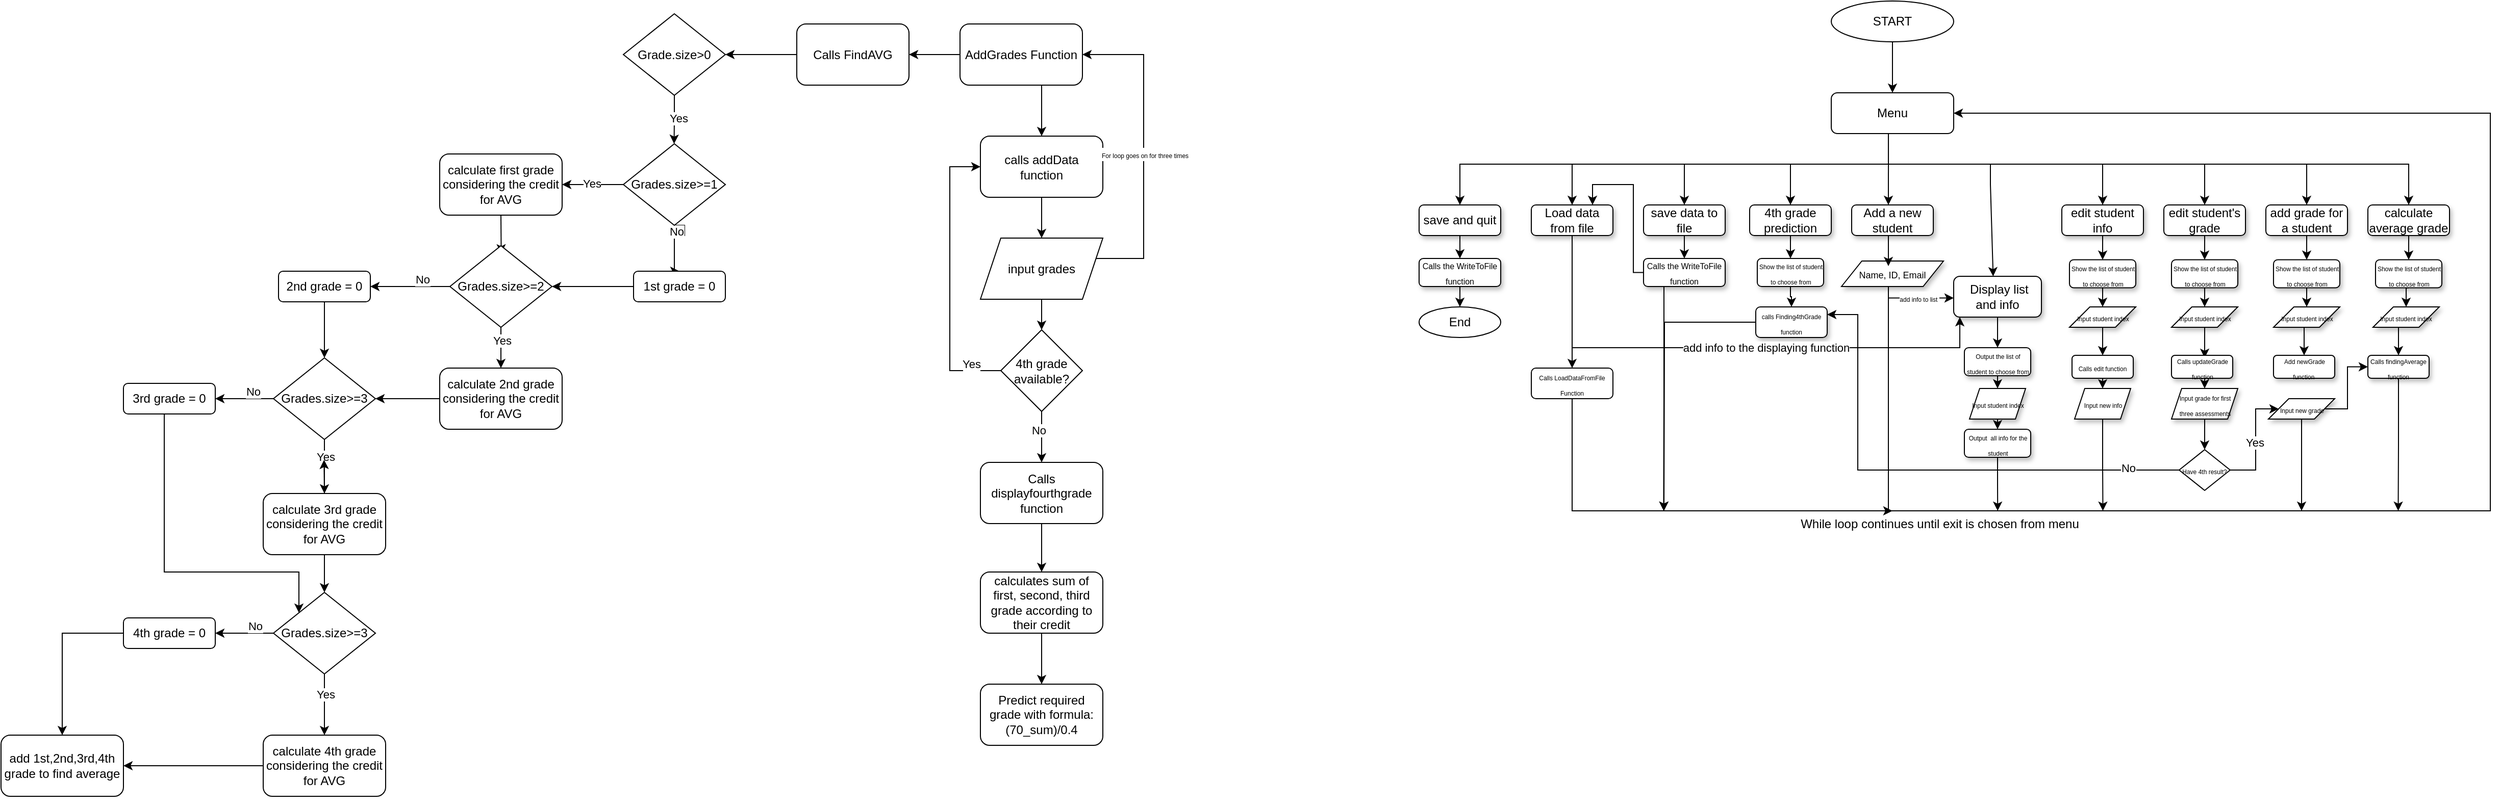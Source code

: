 <mxfile version="23.0.1" type="onedrive">
  <diagram id="C5RBs43oDa-KdzZeNtuy" name="Page-1">
    <mxGraphModel grid="1" page="1" gridSize="10" guides="1" tooltips="1" connect="1" arrows="1" fold="1" pageScale="1" pageWidth="827" pageHeight="1169" math="0" shadow="0">
      <root>
        <mxCell id="WIyWlLk6GJQsqaUBKTNV-0" />
        <mxCell id="WIyWlLk6GJQsqaUBKTNV-1" parent="WIyWlLk6GJQsqaUBKTNV-0" />
        <mxCell id="JpFROwRJeTPu5kX1mH_b-232" style="edgeStyle=orthogonalEdgeStyle;rounded=0;orthogonalLoop=1;jettySize=auto;html=1;exitX=0;exitY=0.5;exitDx=0;exitDy=0;movable=0;resizable=0;rotatable=0;deletable=0;editable=0;locked=1;connectable=0;" edge="1" parent="WIyWlLk6GJQsqaUBKTNV-1" source="JpFROwRJeTPu5kX1mH_b-157">
          <mxGeometry relative="1" as="geometry">
            <mxPoint x="840" y="-600" as="targetPoint" />
          </mxGeometry>
        </mxCell>
        <mxCell id="JpFROwRJeTPu5kX1mH_b-157" value="&lt;font style=&quot;font-size: 6px;&quot;&gt;calls Finding4thGrade function&lt;/font&gt;" style="whiteSpace=wrap;html=1;rounded=1;shadow=1;movable=0;resizable=0;rotatable=0;deletable=0;editable=0;locked=1;connectable=0;" vertex="1" parent="WIyWlLk6GJQsqaUBKTNV-1">
          <mxGeometry x="930" y="-800" width="70" height="30" as="geometry" />
        </mxCell>
        <mxCell id="JpFROwRJeTPu5kX1mH_b-120" style="edgeStyle=orthogonalEdgeStyle;rounded=0;orthogonalLoop=1;jettySize=auto;html=1;exitX=0.5;exitY=1;exitDx=0;exitDy=0;entryX=0.5;entryY=0;entryDx=0;entryDy=0;movable=0;resizable=0;rotatable=0;deletable=0;editable=0;locked=1;connectable=0;" edge="1" parent="WIyWlLk6GJQsqaUBKTNV-1" source="JpFROwRJeTPu5kX1mH_b-5" target="JpFROwRJeTPu5kX1mH_b-98">
          <mxGeometry relative="1" as="geometry" />
        </mxCell>
        <mxCell id="JpFROwRJeTPu5kX1mH_b-5" value="add grade for a student" style="rounded=1;whiteSpace=wrap;html=1;shadow=1;movable=0;resizable=0;rotatable=0;deletable=0;editable=0;locked=1;connectable=0;" vertex="1" parent="WIyWlLk6GJQsqaUBKTNV-1">
          <mxGeometry x="1430" y="-900" width="80" height="30" as="geometry" />
        </mxCell>
        <mxCell id="WIyWlLk6GJQsqaUBKTNV-3" value="Menu" style="rounded=1;whiteSpace=wrap;html=1;fontSize=12;glass=0;strokeWidth=1;shadow=0;movable=0;resizable=0;rotatable=0;deletable=0;editable=0;locked=1;connectable=0;" vertex="1" parent="WIyWlLk6GJQsqaUBKTNV-1">
          <mxGeometry x="1004" y="-1010" width="120" height="40" as="geometry" />
        </mxCell>
        <mxCell id="JpFROwRJeTPu5kX1mH_b-15" value="Add a new student" style="rounded=1;whiteSpace=wrap;html=1;shadow=1;movable=0;resizable=0;rotatable=0;deletable=0;editable=0;locked=1;connectable=0;" vertex="1" parent="WIyWlLk6GJQsqaUBKTNV-1">
          <mxGeometry x="1024" y="-900" width="80" height="30" as="geometry" />
        </mxCell>
        <mxCell id="JpFROwRJeTPu5kX1mH_b-126" style="edgeStyle=orthogonalEdgeStyle;rounded=0;orthogonalLoop=1;jettySize=auto;html=1;exitX=0.5;exitY=1;exitDx=0;exitDy=0;entryX=0.5;entryY=0;entryDx=0;entryDy=0;movable=0;resizable=0;rotatable=0;deletable=0;editable=0;locked=1;connectable=0;" edge="1" parent="WIyWlLk6GJQsqaUBKTNV-1" source="JpFROwRJeTPu5kX1mH_b-16" target="JpFROwRJeTPu5kX1mH_b-124">
          <mxGeometry relative="1" as="geometry" />
        </mxCell>
        <mxCell id="JpFROwRJeTPu5kX1mH_b-16" value="4th grade prediction" style="rounded=1;whiteSpace=wrap;html=1;shadow=1;movable=0;resizable=0;rotatable=0;deletable=0;editable=0;locked=1;connectable=0;" vertex="1" parent="WIyWlLk6GJQsqaUBKTNV-1">
          <mxGeometry x="924" y="-900" width="80" height="30" as="geometry" />
        </mxCell>
        <mxCell id="JpFROwRJeTPu5kX1mH_b-134" value="" style="edgeStyle=orthogonalEdgeStyle;rounded=0;orthogonalLoop=1;jettySize=auto;html=1;movable=0;resizable=0;rotatable=0;deletable=0;editable=0;locked=1;connectable=0;" edge="1" parent="WIyWlLk6GJQsqaUBKTNV-1" source="JpFROwRJeTPu5kX1mH_b-17" target="JpFROwRJeTPu5kX1mH_b-133">
          <mxGeometry relative="1" as="geometry" />
        </mxCell>
        <mxCell id="JpFROwRJeTPu5kX1mH_b-17" value="save data to file" style="rounded=1;whiteSpace=wrap;html=1;shadow=1;movable=0;resizable=0;rotatable=0;deletable=0;editable=0;locked=1;connectable=0;" vertex="1" parent="WIyWlLk6GJQsqaUBKTNV-1">
          <mxGeometry x="820" y="-900" width="80" height="30" as="geometry" />
        </mxCell>
        <mxCell id="JpFROwRJeTPu5kX1mH_b-129" value="add info to the displaying function" style="edgeStyle=orthogonalEdgeStyle;rounded=0;orthogonalLoop=1;jettySize=auto;html=1;exitX=0.5;exitY=1;exitDx=0;exitDy=0;entryX=0.07;entryY=1;entryDx=0;entryDy=0;entryPerimeter=0;movable=0;resizable=0;rotatable=0;deletable=0;editable=0;locked=1;connectable=0;" edge="1" parent="WIyWlLk6GJQsqaUBKTNV-1" source="JpFROwRJeTPu5kX1mH_b-18" target="JpFROwRJeTPu5kX1mH_b-47">
          <mxGeometry x="0.154" relative="1" as="geometry">
            <mxPoint x="810" y="-800" as="targetPoint" />
            <Array as="points">
              <mxPoint x="750" y="-760" />
              <mxPoint x="1130" y="-760" />
            </Array>
            <mxPoint as="offset" />
          </mxGeometry>
        </mxCell>
        <mxCell id="JpFROwRJeTPu5kX1mH_b-180" style="edgeStyle=orthogonalEdgeStyle;rounded=0;orthogonalLoop=1;jettySize=auto;html=1;movable=0;resizable=0;rotatable=0;deletable=0;editable=0;locked=1;connectable=0;" edge="1" parent="WIyWlLk6GJQsqaUBKTNV-1" source="JpFROwRJeTPu5kX1mH_b-18" target="JpFROwRJeTPu5kX1mH_b-181">
          <mxGeometry relative="1" as="geometry">
            <mxPoint x="750" y="-740" as="targetPoint" />
          </mxGeometry>
        </mxCell>
        <mxCell id="JpFROwRJeTPu5kX1mH_b-18" value="Load data from file" style="rounded=1;whiteSpace=wrap;html=1;shadow=1;movable=0;resizable=0;rotatable=0;deletable=0;editable=0;locked=1;connectable=0;" vertex="1" parent="WIyWlLk6GJQsqaUBKTNV-1">
          <mxGeometry x="710" y="-900" width="80" height="30" as="geometry" />
        </mxCell>
        <mxCell id="JpFROwRJeTPu5kX1mH_b-118" style="edgeStyle=orthogonalEdgeStyle;rounded=0;orthogonalLoop=1;jettySize=auto;html=1;exitX=0.5;exitY=1;exitDx=0;exitDy=0;entryX=0.5;entryY=0;entryDx=0;entryDy=0;movable=0;resizable=0;rotatable=0;deletable=0;editable=0;locked=1;connectable=0;" edge="1" parent="WIyWlLk6GJQsqaUBKTNV-1" source="JpFROwRJeTPu5kX1mH_b-20" target="JpFROwRJeTPu5kX1mH_b-102">
          <mxGeometry relative="1" as="geometry" />
        </mxCell>
        <mxCell id="JpFROwRJeTPu5kX1mH_b-20" value="edit student info" style="rounded=1;whiteSpace=wrap;html=1;shadow=1;movable=0;resizable=0;rotatable=0;deletable=0;editable=0;locked=1;connectable=0;" vertex="1" parent="WIyWlLk6GJQsqaUBKTNV-1">
          <mxGeometry x="1230" y="-900" width="80" height="30" as="geometry" />
        </mxCell>
        <mxCell id="JpFROwRJeTPu5kX1mH_b-117" style="edgeStyle=orthogonalEdgeStyle;rounded=0;orthogonalLoop=1;jettySize=auto;html=1;exitX=0.5;exitY=1;exitDx=0;exitDy=0;entryX=0.5;entryY=0;entryDx=0;entryDy=0;movable=0;resizable=0;rotatable=0;deletable=0;editable=0;locked=1;connectable=0;" edge="1" parent="WIyWlLk6GJQsqaUBKTNV-1" source="JpFROwRJeTPu5kX1mH_b-21" target="JpFROwRJeTPu5kX1mH_b-101">
          <mxGeometry relative="1" as="geometry" />
        </mxCell>
        <mxCell id="JpFROwRJeTPu5kX1mH_b-21" value="edit student&#39;s grade" style="rounded=1;whiteSpace=wrap;html=1;shadow=1;movable=0;resizable=0;rotatable=0;deletable=0;editable=0;locked=1;connectable=0;" vertex="1" parent="WIyWlLk6GJQsqaUBKTNV-1">
          <mxGeometry x="1330" y="-900" width="80" height="30" as="geometry" />
        </mxCell>
        <mxCell id="JpFROwRJeTPu5kX1mH_b-22" style="edgeStyle=orthogonalEdgeStyle;rounded=0;orthogonalLoop=1;jettySize=auto;html=1;exitX=0.5;exitY=1;exitDx=0;exitDy=0;movable=0;resizable=0;rotatable=0;deletable=0;editable=0;locked=1;connectable=0;" edge="1" parent="WIyWlLk6GJQsqaUBKTNV-1" source="JpFROwRJeTPu5kX1mH_b-20" target="JpFROwRJeTPu5kX1mH_b-20">
          <mxGeometry relative="1" as="geometry" />
        </mxCell>
        <mxCell id="JpFROwRJeTPu5kX1mH_b-30" style="edgeStyle=orthogonalEdgeStyle;rounded=0;orthogonalLoop=1;jettySize=auto;html=1;exitX=0.5;exitY=1;exitDx=0;exitDy=0;movable=0;resizable=0;rotatable=0;deletable=0;editable=0;locked=1;connectable=0;" edge="1" parent="WIyWlLk6GJQsqaUBKTNV-1" source="JpFROwRJeTPu5kX1mH_b-18" target="JpFROwRJeTPu5kX1mH_b-18">
          <mxGeometry relative="1" as="geometry" />
        </mxCell>
        <mxCell id="JpFROwRJeTPu5kX1mH_b-244" style="edgeStyle=orthogonalEdgeStyle;rounded=0;orthogonalLoop=1;jettySize=auto;html=1;exitX=0.5;exitY=1;exitDx=0;exitDy=0;entryX=0.5;entryY=0;entryDx=0;entryDy=0;movable=0;resizable=0;rotatable=0;deletable=0;editable=0;locked=1;connectable=0;" edge="1" parent="WIyWlLk6GJQsqaUBKTNV-1" source="JpFROwRJeTPu5kX1mH_b-44" target="JpFROwRJeTPu5kX1mH_b-241">
          <mxGeometry relative="1" as="geometry" />
        </mxCell>
        <mxCell id="JpFROwRJeTPu5kX1mH_b-44" value="save and quit" style="rounded=1;whiteSpace=wrap;html=1;shadow=1;movable=0;resizable=0;rotatable=0;deletable=0;editable=0;locked=1;connectable=0;" vertex="1" parent="WIyWlLk6GJQsqaUBKTNV-1">
          <mxGeometry x="600" y="-900" width="80" height="30" as="geometry" />
        </mxCell>
        <mxCell id="JpFROwRJeTPu5kX1mH_b-188" style="edgeStyle=orthogonalEdgeStyle;rounded=0;orthogonalLoop=1;jettySize=auto;html=1;exitX=0.5;exitY=1;exitDx=0;exitDy=0;entryX=0.5;entryY=0;entryDx=0;entryDy=0;movable=0;resizable=0;rotatable=0;deletable=0;editable=0;locked=1;connectable=0;" edge="1" parent="WIyWlLk6GJQsqaUBKTNV-1" source="JpFROwRJeTPu5kX1mH_b-47" target="JpFROwRJeTPu5kX1mH_b-103">
          <mxGeometry relative="1" as="geometry" />
        </mxCell>
        <mxCell id="JpFROwRJeTPu5kX1mH_b-47" value="&amp;nbsp;Display list and info" style="rounded=1;whiteSpace=wrap;html=1;shadow=1;movable=0;resizable=0;rotatable=0;deletable=0;editable=0;locked=1;connectable=0;" vertex="1" parent="WIyWlLk6GJQsqaUBKTNV-1">
          <mxGeometry x="1124" y="-830" width="86" height="40" as="geometry" />
        </mxCell>
        <mxCell id="JpFROwRJeTPu5kX1mH_b-122" style="edgeStyle=orthogonalEdgeStyle;rounded=0;orthogonalLoop=1;jettySize=auto;html=1;exitX=0.5;exitY=1;exitDx=0;exitDy=0;entryX=0.5;entryY=0;entryDx=0;entryDy=0;movable=0;resizable=0;rotatable=0;deletable=0;editable=0;locked=1;connectable=0;" edge="1" parent="WIyWlLk6GJQsqaUBKTNV-1" source="JpFROwRJeTPu5kX1mH_b-48" target="JpFROwRJeTPu5kX1mH_b-100">
          <mxGeometry relative="1" as="geometry" />
        </mxCell>
        <mxCell id="JpFROwRJeTPu5kX1mH_b-48" value="calculate average grade" style="rounded=1;whiteSpace=wrap;html=1;shadow=1;movable=0;resizable=0;rotatable=0;deletable=0;editable=0;locked=1;connectable=0;" vertex="1" parent="WIyWlLk6GJQsqaUBKTNV-1">
          <mxGeometry x="1530" y="-900" width="80" height="30" as="geometry" />
        </mxCell>
        <mxCell id="JpFROwRJeTPu5kX1mH_b-49" style="edgeStyle=orthogonalEdgeStyle;rounded=0;orthogonalLoop=1;jettySize=auto;html=1;exitX=0.5;exitY=1;exitDx=0;exitDy=0;movable=0;resizable=0;rotatable=0;deletable=0;editable=0;locked=1;connectable=0;" edge="1" parent="WIyWlLk6GJQsqaUBKTNV-1" source="JpFROwRJeTPu5kX1mH_b-5" target="JpFROwRJeTPu5kX1mH_b-5">
          <mxGeometry relative="1" as="geometry" />
        </mxCell>
        <mxCell id="JpFROwRJeTPu5kX1mH_b-54" value="" style="endArrow=classic;html=1;rounded=0;exitX=0.467;exitY=1;exitDx=0;exitDy=0;exitPerimeter=0;movable=0;resizable=0;rotatable=0;deletable=0;editable=0;locked=1;connectable=0;" edge="1" parent="WIyWlLk6GJQsqaUBKTNV-1" source="WIyWlLk6GJQsqaUBKTNV-3">
          <mxGeometry width="50" height="50" relative="1" as="geometry">
            <mxPoint x="1070" y="-890" as="sourcePoint" />
            <mxPoint x="1060" y="-900" as="targetPoint" />
          </mxGeometry>
        </mxCell>
        <mxCell id="JpFROwRJeTPu5kX1mH_b-55" style="edgeStyle=orthogonalEdgeStyle;rounded=0;orthogonalLoop=1;jettySize=auto;html=1;exitX=0.5;exitY=1;exitDx=0;exitDy=0;movable=0;resizable=0;rotatable=0;deletable=0;editable=0;locked=1;connectable=0;" edge="1" parent="WIyWlLk6GJQsqaUBKTNV-1" source="JpFROwRJeTPu5kX1mH_b-48" target="JpFROwRJeTPu5kX1mH_b-48">
          <mxGeometry relative="1" as="geometry" />
        </mxCell>
        <mxCell id="JpFROwRJeTPu5kX1mH_b-56" style="edgeStyle=orthogonalEdgeStyle;rounded=0;orthogonalLoop=1;jettySize=auto;html=1;exitX=0.5;exitY=1;exitDx=0;exitDy=0;movable=0;resizable=0;rotatable=0;deletable=0;editable=0;locked=1;connectable=0;" edge="1" parent="WIyWlLk6GJQsqaUBKTNV-1" source="JpFROwRJeTPu5kX1mH_b-18" target="JpFROwRJeTPu5kX1mH_b-18">
          <mxGeometry relative="1" as="geometry" />
        </mxCell>
        <mxCell id="JpFROwRJeTPu5kX1mH_b-61" style="edgeStyle=orthogonalEdgeStyle;rounded=0;orthogonalLoop=1;jettySize=auto;html=1;exitX=0.5;exitY=1;exitDx=0;exitDy=0;movable=0;resizable=0;rotatable=0;deletable=0;editable=0;locked=1;connectable=0;" edge="1" parent="WIyWlLk6GJQsqaUBKTNV-1" source="JpFROwRJeTPu5kX1mH_b-17" target="JpFROwRJeTPu5kX1mH_b-17">
          <mxGeometry relative="1" as="geometry" />
        </mxCell>
        <mxCell id="JpFROwRJeTPu5kX1mH_b-62" style="edgeStyle=orthogonalEdgeStyle;rounded=0;orthogonalLoop=1;jettySize=auto;html=1;exitX=0.5;exitY=1;exitDx=0;exitDy=0;movable=0;resizable=0;rotatable=0;deletable=0;editable=0;locked=1;connectable=0;" edge="1" parent="WIyWlLk6GJQsqaUBKTNV-1" source="JpFROwRJeTPu5kX1mH_b-48" target="JpFROwRJeTPu5kX1mH_b-48">
          <mxGeometry relative="1" as="geometry" />
        </mxCell>
        <mxCell id="JpFROwRJeTPu5kX1mH_b-63" value="START" style="ellipse;whiteSpace=wrap;html=1;movable=0;resizable=0;rotatable=0;deletable=0;editable=0;locked=1;connectable=0;" vertex="1" parent="WIyWlLk6GJQsqaUBKTNV-1">
          <mxGeometry x="1004" y="-1100" width="120" height="40" as="geometry" />
        </mxCell>
        <mxCell id="JpFROwRJeTPu5kX1mH_b-65" style="edgeStyle=orthogonalEdgeStyle;rounded=0;orthogonalLoop=1;jettySize=auto;html=1;exitX=0.5;exitY=1;exitDx=0;exitDy=0;movable=0;resizable=0;rotatable=0;deletable=0;editable=0;locked=1;connectable=0;" edge="1" parent="WIyWlLk6GJQsqaUBKTNV-1" source="JpFROwRJeTPu5kX1mH_b-63" target="JpFROwRJeTPu5kX1mH_b-63">
          <mxGeometry relative="1" as="geometry" />
        </mxCell>
        <mxCell id="JpFROwRJeTPu5kX1mH_b-66" style="edgeStyle=orthogonalEdgeStyle;rounded=0;orthogonalLoop=1;jettySize=auto;html=1;exitX=0.5;exitY=1;exitDx=0;exitDy=0;movable=0;resizable=0;rotatable=0;deletable=0;editable=0;locked=1;connectable=0;" edge="1" parent="WIyWlLk6GJQsqaUBKTNV-1" source="JpFROwRJeTPu5kX1mH_b-63" target="JpFROwRJeTPu5kX1mH_b-63">
          <mxGeometry relative="1" as="geometry" />
        </mxCell>
        <mxCell id="JpFROwRJeTPu5kX1mH_b-67" style="edgeStyle=orthogonalEdgeStyle;rounded=0;orthogonalLoop=1;jettySize=auto;html=1;exitX=0.5;exitY=1;exitDx=0;exitDy=0;movable=0;resizable=0;rotatable=0;deletable=0;editable=0;locked=1;connectable=0;" edge="1" parent="WIyWlLk6GJQsqaUBKTNV-1" source="JpFROwRJeTPu5kX1mH_b-63" target="JpFROwRJeTPu5kX1mH_b-63">
          <mxGeometry relative="1" as="geometry" />
        </mxCell>
        <mxCell id="JpFROwRJeTPu5kX1mH_b-69" value="" style="endArrow=classic;html=1;rounded=0;movable=0;resizable=0;rotatable=0;deletable=0;editable=0;locked=1;connectable=0;" edge="1" parent="WIyWlLk6GJQsqaUBKTNV-1">
          <mxGeometry width="50" height="50" relative="1" as="geometry">
            <mxPoint x="1064" y="-1060" as="sourcePoint" />
            <mxPoint x="1064" y="-1010" as="targetPoint" />
          </mxGeometry>
        </mxCell>
        <mxCell id="JpFROwRJeTPu5kX1mH_b-70" value="" style="endArrow=classic;html=1;rounded=0;movable=0;resizable=0;rotatable=0;deletable=0;editable=0;locked=1;connectable=0;" edge="1" parent="WIyWlLk6GJQsqaUBKTNV-1">
          <mxGeometry width="50" height="50" relative="1" as="geometry">
            <mxPoint x="1060" y="-970" as="sourcePoint" />
            <mxPoint x="964" y="-900" as="targetPoint" />
            <Array as="points">
              <mxPoint x="1060" y="-940" />
              <mxPoint x="1020" y="-940" />
              <mxPoint x="964" y="-940" />
            </Array>
          </mxGeometry>
        </mxCell>
        <mxCell id="JpFROwRJeTPu5kX1mH_b-71" value="" style="endArrow=classic;html=1;rounded=0;entryX=0.45;entryY=0;entryDx=0;entryDy=0;entryPerimeter=0;movable=0;resizable=0;rotatable=0;deletable=0;editable=0;locked=1;connectable=0;" edge="1" parent="WIyWlLk6GJQsqaUBKTNV-1" target="JpFROwRJeTPu5kX1mH_b-47">
          <mxGeometry width="50" height="50" relative="1" as="geometry">
            <mxPoint x="1060" y="-970" as="sourcePoint" />
            <mxPoint x="1160" y="-900" as="targetPoint" />
            <Array as="points">
              <mxPoint x="1060" y="-940" />
              <mxPoint x="1100" y="-940" />
              <mxPoint x="1160" y="-940" />
              <mxPoint x="1160" y="-920" />
            </Array>
          </mxGeometry>
        </mxCell>
        <mxCell id="JpFROwRJeTPu5kX1mH_b-72" value="" style="endArrow=classic;html=1;rounded=0;entryX=0.5;entryY=0;entryDx=0;entryDy=0;entryPerimeter=0;movable=0;resizable=0;rotatable=0;deletable=0;editable=0;locked=1;connectable=0;" edge="1" parent="WIyWlLk6GJQsqaUBKTNV-1" target="JpFROwRJeTPu5kX1mH_b-17">
          <mxGeometry width="50" height="50" relative="1" as="geometry">
            <mxPoint x="1060" y="-970" as="sourcePoint" />
            <mxPoint x="1110" y="-990" as="targetPoint" />
            <Array as="points">
              <mxPoint x="1060" y="-940" />
              <mxPoint x="940" y="-940" />
              <mxPoint x="860" y="-940" />
            </Array>
          </mxGeometry>
        </mxCell>
        <mxCell id="JpFROwRJeTPu5kX1mH_b-73" value="" style="endArrow=classic;html=1;rounded=0;entryX=0.5;entryY=0;entryDx=0;entryDy=0;entryPerimeter=0;movable=0;resizable=0;rotatable=0;deletable=0;editable=0;locked=1;connectable=0;" edge="1" parent="WIyWlLk6GJQsqaUBKTNV-1" target="JpFROwRJeTPu5kX1mH_b-20">
          <mxGeometry width="50" height="50" relative="1" as="geometry">
            <mxPoint x="1060" y="-970" as="sourcePoint" />
            <mxPoint x="1340" y="-1000" as="targetPoint" />
            <Array as="points">
              <mxPoint x="1060" y="-940" />
              <mxPoint x="1210" y="-940" />
              <mxPoint x="1270" y="-940" />
            </Array>
          </mxGeometry>
        </mxCell>
        <mxCell id="JpFROwRJeTPu5kX1mH_b-74" value="" style="endArrow=classic;html=1;rounded=0;entryX=0.5;entryY=0;entryDx=0;entryDy=0;entryPerimeter=0;movable=0;resizable=0;rotatable=0;deletable=0;editable=0;locked=1;connectable=0;" edge="1" parent="WIyWlLk6GJQsqaUBKTNV-1" target="JpFROwRJeTPu5kX1mH_b-48">
          <mxGeometry width="50" height="50" relative="1" as="geometry">
            <mxPoint x="1060" y="-970" as="sourcePoint" />
            <mxPoint x="1220" y="-1030" as="targetPoint" />
            <Array as="points">
              <mxPoint x="1060" y="-940" />
              <mxPoint x="1270" y="-940" />
              <mxPoint x="1570" y="-940" />
            </Array>
          </mxGeometry>
        </mxCell>
        <mxCell id="JpFROwRJeTPu5kX1mH_b-75" value="" style="endArrow=classic;html=1;rounded=0;entryX=0.5;entryY=0;entryDx=0;entryDy=0;entryPerimeter=0;movable=0;resizable=0;rotatable=0;deletable=0;editable=0;locked=1;connectable=0;" edge="1" parent="WIyWlLk6GJQsqaUBKTNV-1" target="JpFROwRJeTPu5kX1mH_b-44">
          <mxGeometry width="50" height="50" relative="1" as="geometry">
            <mxPoint x="1060" y="-970" as="sourcePoint" />
            <mxPoint x="1220" y="-1030" as="targetPoint" />
            <Array as="points">
              <mxPoint x="1060" y="-940" />
              <mxPoint x="860" y="-940" />
              <mxPoint x="640" y="-940" />
            </Array>
          </mxGeometry>
        </mxCell>
        <mxCell id="JpFROwRJeTPu5kX1mH_b-76" value="" style="endArrow=classic;html=1;rounded=0;movable=0;resizable=0;rotatable=0;deletable=0;editable=0;locked=1;connectable=0;" edge="1" parent="WIyWlLk6GJQsqaUBKTNV-1">
          <mxGeometry width="50" height="50" relative="1" as="geometry">
            <mxPoint x="1470" y="-940" as="sourcePoint" />
            <mxPoint x="1470" y="-900" as="targetPoint" />
          </mxGeometry>
        </mxCell>
        <mxCell id="JpFROwRJeTPu5kX1mH_b-77" value="" style="endArrow=classic;html=1;rounded=0;entryX=0.5;entryY=0;entryDx=0;entryDy=0;entryPerimeter=0;movable=0;resizable=0;rotatable=0;deletable=0;editable=0;locked=1;connectable=0;" edge="1" parent="WIyWlLk6GJQsqaUBKTNV-1" target="JpFROwRJeTPu5kX1mH_b-21">
          <mxGeometry width="50" height="50" relative="1" as="geometry">
            <mxPoint x="1370" y="-940" as="sourcePoint" />
            <mxPoint x="1220" y="-1030" as="targetPoint" />
          </mxGeometry>
        </mxCell>
        <mxCell id="JpFROwRJeTPu5kX1mH_b-78" value="" style="endArrow=classic;html=1;rounded=0;entryX=0.5;entryY=0;entryDx=0;entryDy=0;entryPerimeter=0;movable=0;resizable=0;rotatable=0;deletable=0;editable=0;locked=1;connectable=0;" edge="1" parent="WIyWlLk6GJQsqaUBKTNV-1" target="JpFROwRJeTPu5kX1mH_b-18">
          <mxGeometry width="50" height="50" relative="1" as="geometry">
            <mxPoint x="750" y="-940" as="sourcePoint" />
            <mxPoint x="1220" y="-1030" as="targetPoint" />
          </mxGeometry>
        </mxCell>
        <mxCell id="JpFROwRJeTPu5kX1mH_b-234" style="edgeStyle=orthogonalEdgeStyle;rounded=0;orthogonalLoop=1;jettySize=auto;html=1;exitX=0.5;exitY=1;exitDx=0;exitDy=0;movable=0;resizable=0;rotatable=0;deletable=0;editable=0;locked=1;connectable=0;" edge="1" parent="WIyWlLk6GJQsqaUBKTNV-1" source="JpFROwRJeTPu5kX1mH_b-79">
          <mxGeometry relative="1" as="geometry">
            <mxPoint x="1063.947" y="-600" as="targetPoint" />
            <Array as="points">
              <mxPoint x="1060" y="-820" />
              <mxPoint x="1060" y="-600" />
            </Array>
          </mxGeometry>
        </mxCell>
        <mxCell id="JpFROwRJeTPu5kX1mH_b-79" value="&lt;font style=&quot;font-size: 9px;&quot;&gt;Name, ID, Email&lt;/font&gt;" style="shape=parallelogram;perimeter=parallelogramPerimeter;whiteSpace=wrap;html=1;fixedSize=1;shadow=1;movable=0;resizable=0;rotatable=0;deletable=0;editable=0;locked=1;connectable=0;" vertex="1" parent="WIyWlLk6GJQsqaUBKTNV-1">
          <mxGeometry x="1014" y="-845" width="100" height="25" as="geometry" />
        </mxCell>
        <mxCell id="JpFROwRJeTPu5kX1mH_b-82" style="edgeStyle=orthogonalEdgeStyle;rounded=0;orthogonalLoop=1;jettySize=auto;html=1;exitX=0.5;exitY=1;exitDx=0;exitDy=0;movable=0;resizable=0;rotatable=0;deletable=0;editable=0;locked=1;connectable=0;" edge="1" parent="WIyWlLk6GJQsqaUBKTNV-1" source="JpFROwRJeTPu5kX1mH_b-79" target="JpFROwRJeTPu5kX1mH_b-79">
          <mxGeometry relative="1" as="geometry" />
        </mxCell>
        <mxCell id="JpFROwRJeTPu5kX1mH_b-87" style="edgeStyle=orthogonalEdgeStyle;rounded=0;orthogonalLoop=1;jettySize=auto;html=1;exitX=0.5;exitY=1;exitDx=0;exitDy=0;movable=0;resizable=0;rotatable=0;deletable=0;editable=0;locked=1;connectable=0;" edge="1" parent="WIyWlLk6GJQsqaUBKTNV-1" source="JpFROwRJeTPu5kX1mH_b-79" target="JpFROwRJeTPu5kX1mH_b-79">
          <mxGeometry relative="1" as="geometry" />
        </mxCell>
        <mxCell id="JpFROwRJeTPu5kX1mH_b-89" value="" style="endArrow=classic;html=1;rounded=0;entryX=0.46;entryY=0.2;entryDx=0;entryDy=0;entryPerimeter=0;movable=0;resizable=0;rotatable=0;deletable=0;editable=0;locked=1;connectable=0;" edge="1" parent="WIyWlLk6GJQsqaUBKTNV-1" target="JpFROwRJeTPu5kX1mH_b-79">
          <mxGeometry width="50" height="50" relative="1" as="geometry">
            <mxPoint x="1060" y="-870" as="sourcePoint" />
            <mxPoint x="1200" y="-880" as="targetPoint" />
          </mxGeometry>
        </mxCell>
        <mxCell id="JpFROwRJeTPu5kX1mH_b-154" style="edgeStyle=orthogonalEdgeStyle;rounded=0;orthogonalLoop=1;jettySize=auto;html=1;exitX=0.5;exitY=1;exitDx=0;exitDy=0;entryX=0.5;entryY=0;entryDx=0;entryDy=0;movable=0;resizable=0;rotatable=0;deletable=0;editable=0;locked=1;connectable=0;" edge="1" parent="WIyWlLk6GJQsqaUBKTNV-1" source="JpFROwRJeTPu5kX1mH_b-98" target="JpFROwRJeTPu5kX1mH_b-145">
          <mxGeometry relative="1" as="geometry" />
        </mxCell>
        <mxCell id="JpFROwRJeTPu5kX1mH_b-98" value="&lt;font style=&quot;font-size: 6px;&quot;&gt;Show the list of student to choose from&lt;/font&gt;" style="rounded=1;whiteSpace=wrap;html=1;shadow=1;movable=0;resizable=0;rotatable=0;deletable=0;editable=0;locked=1;connectable=0;" vertex="1" parent="WIyWlLk6GJQsqaUBKTNV-1">
          <mxGeometry x="1437.5" y="-846.25" width="65" height="27.5" as="geometry" />
        </mxCell>
        <mxCell id="JpFROwRJeTPu5kX1mH_b-142" style="edgeStyle=orthogonalEdgeStyle;rounded=0;orthogonalLoop=1;jettySize=auto;html=1;exitX=0.5;exitY=1;exitDx=0;exitDy=0;entryX=0.5;entryY=0;entryDx=0;entryDy=0;movable=0;resizable=0;rotatable=0;deletable=0;editable=0;locked=1;connectable=0;" edge="1" parent="WIyWlLk6GJQsqaUBKTNV-1" source="JpFROwRJeTPu5kX1mH_b-100" target="JpFROwRJeTPu5kX1mH_b-141">
          <mxGeometry relative="1" as="geometry" />
        </mxCell>
        <mxCell id="JpFROwRJeTPu5kX1mH_b-100" value="&lt;font style=&quot;font-size: 6px;&quot;&gt;Show the list of student to choose from&lt;/font&gt;" style="rounded=1;whiteSpace=wrap;html=1;shadow=1;movable=0;resizable=0;rotatable=0;deletable=0;editable=0;locked=1;connectable=0;" vertex="1" parent="WIyWlLk6GJQsqaUBKTNV-1">
          <mxGeometry x="1537.5" y="-846.25" width="65" height="27.5" as="geometry" />
        </mxCell>
        <mxCell id="JpFROwRJeTPu5kX1mH_b-152" style="edgeStyle=orthogonalEdgeStyle;rounded=0;orthogonalLoop=1;jettySize=auto;html=1;exitX=0.5;exitY=1;exitDx=0;exitDy=0;entryX=0.5;entryY=0;entryDx=0;entryDy=0;movable=0;resizable=0;rotatable=0;deletable=0;editable=0;locked=1;connectable=0;" edge="1" parent="WIyWlLk6GJQsqaUBKTNV-1" source="JpFROwRJeTPu5kX1mH_b-101" target="JpFROwRJeTPu5kX1mH_b-146">
          <mxGeometry relative="1" as="geometry" />
        </mxCell>
        <mxCell id="JpFROwRJeTPu5kX1mH_b-101" value="&lt;font style=&quot;font-size: 6px;&quot;&gt;Show the list of student to choose from&lt;/font&gt;" style="rounded=1;whiteSpace=wrap;html=1;shadow=1;movable=0;resizable=0;rotatable=0;deletable=0;editable=0;locked=1;connectable=0;" vertex="1" parent="WIyWlLk6GJQsqaUBKTNV-1">
          <mxGeometry x="1337.5" y="-846.25" width="65" height="27.5" as="geometry" />
        </mxCell>
        <mxCell id="JpFROwRJeTPu5kX1mH_b-153" style="edgeStyle=orthogonalEdgeStyle;rounded=0;orthogonalLoop=1;jettySize=auto;html=1;exitX=0.5;exitY=1;exitDx=0;exitDy=0;entryX=0.5;entryY=0;entryDx=0;entryDy=0;movable=0;resizable=0;rotatable=0;deletable=0;editable=0;locked=1;connectable=0;" edge="1" parent="WIyWlLk6GJQsqaUBKTNV-1" source="JpFROwRJeTPu5kX1mH_b-102" target="JpFROwRJeTPu5kX1mH_b-147">
          <mxGeometry relative="1" as="geometry" />
        </mxCell>
        <mxCell id="JpFROwRJeTPu5kX1mH_b-102" value="&lt;font style=&quot;font-size: 6px;&quot;&gt;Show the list of student to choose from&lt;/font&gt;" style="rounded=1;whiteSpace=wrap;html=1;shadow=1;movable=0;resizable=0;rotatable=0;deletable=0;editable=0;locked=1;connectable=0;" vertex="1" parent="WIyWlLk6GJQsqaUBKTNV-1">
          <mxGeometry x="1237.5" y="-846.25" width="65" height="27.5" as="geometry" />
        </mxCell>
        <mxCell id="JpFROwRJeTPu5kX1mH_b-184" style="edgeStyle=orthogonalEdgeStyle;rounded=0;orthogonalLoop=1;jettySize=auto;html=1;exitX=0.5;exitY=1;exitDx=0;exitDy=0;entryX=0.5;entryY=0;entryDx=0;entryDy=0;movable=0;resizable=0;rotatable=0;deletable=0;editable=0;locked=1;connectable=0;" edge="1" parent="WIyWlLk6GJQsqaUBKTNV-1" source="JpFROwRJeTPu5kX1mH_b-103" target="JpFROwRJeTPu5kX1mH_b-183">
          <mxGeometry relative="1" as="geometry" />
        </mxCell>
        <mxCell id="JpFROwRJeTPu5kX1mH_b-103" value="&lt;font style=&quot;font-size: 6px;&quot;&gt;Output the list of student to choose from&lt;/font&gt;" style="rounded=1;whiteSpace=wrap;html=1;shadow=1;movable=0;resizable=0;rotatable=0;deletable=0;editable=0;locked=1;connectable=0;" vertex="1" parent="WIyWlLk6GJQsqaUBKTNV-1">
          <mxGeometry x="1134.5" y="-760" width="65" height="27.5" as="geometry" />
        </mxCell>
        <mxCell id="JpFROwRJeTPu5kX1mH_b-104" style="edgeStyle=orthogonalEdgeStyle;rounded=0;orthogonalLoop=1;jettySize=auto;html=1;exitX=0.5;exitY=1;exitDx=0;exitDy=0;movable=0;resizable=0;rotatable=0;deletable=0;editable=0;locked=1;connectable=0;" edge="1" parent="WIyWlLk6GJQsqaUBKTNV-1" source="JpFROwRJeTPu5kX1mH_b-102" target="JpFROwRJeTPu5kX1mH_b-102">
          <mxGeometry relative="1" as="geometry" />
        </mxCell>
        <mxCell id="JpFROwRJeTPu5kX1mH_b-106" value="&lt;font style=&quot;font-size: 6px;&quot;&gt;add info to list&amp;nbsp;&lt;/font&gt;" style="endArrow=classic;html=1;rounded=0;entryX=0.075;entryY=0.667;entryDx=0;entryDy=0;entryPerimeter=0;movable=0;resizable=0;rotatable=0;deletable=0;editable=0;locked=1;connectable=0;" edge="1" parent="WIyWlLk6GJQsqaUBKTNV-1">
          <mxGeometry x="0.081" width="50" height="50" relative="1" as="geometry">
            <mxPoint x="1060" y="-818.75" as="sourcePoint" />
            <mxPoint x="1124.0" y="-808.74" as="targetPoint" />
            <Array as="points">
              <mxPoint x="1060" y="-808.75" />
            </Array>
            <mxPoint as="offset" />
          </mxGeometry>
        </mxCell>
        <mxCell id="JpFROwRJeTPu5kX1mH_b-112" style="edgeStyle=orthogonalEdgeStyle;rounded=0;orthogonalLoop=1;jettySize=auto;html=1;exitX=0.5;exitY=1;exitDx=0;exitDy=0;movable=0;resizable=0;rotatable=0;deletable=0;editable=0;locked=1;connectable=0;" edge="1" parent="WIyWlLk6GJQsqaUBKTNV-1" source="JpFROwRJeTPu5kX1mH_b-101" target="JpFROwRJeTPu5kX1mH_b-101">
          <mxGeometry relative="1" as="geometry" />
        </mxCell>
        <mxCell id="JpFROwRJeTPu5kX1mH_b-119" style="edgeStyle=orthogonalEdgeStyle;rounded=0;orthogonalLoop=1;jettySize=auto;html=1;exitX=0.5;exitY=1;exitDx=0;exitDy=0;movable=0;resizable=0;rotatable=0;deletable=0;editable=0;locked=1;connectable=0;" edge="1" parent="WIyWlLk6GJQsqaUBKTNV-1" source="JpFROwRJeTPu5kX1mH_b-20" target="JpFROwRJeTPu5kX1mH_b-20">
          <mxGeometry relative="1" as="geometry" />
        </mxCell>
        <mxCell id="JpFROwRJeTPu5kX1mH_b-158" value="" style="edgeStyle=orthogonalEdgeStyle;rounded=0;orthogonalLoop=1;jettySize=auto;html=1;movable=0;resizable=0;rotatable=0;deletable=0;editable=0;locked=1;connectable=0;" edge="1" parent="WIyWlLk6GJQsqaUBKTNV-1" source="JpFROwRJeTPu5kX1mH_b-124" target="JpFROwRJeTPu5kX1mH_b-157">
          <mxGeometry relative="1" as="geometry">
            <Array as="points">
              <mxPoint x="964" y="-810" />
              <mxPoint x="965" y="-810" />
            </Array>
          </mxGeometry>
        </mxCell>
        <mxCell id="JpFROwRJeTPu5kX1mH_b-124" value="&lt;font style=&quot;font-size: 6px;&quot;&gt;Show the list of student to choose from&lt;/font&gt;" style="rounded=1;whiteSpace=wrap;html=1;shadow=1;movable=0;resizable=0;rotatable=0;deletable=0;editable=0;locked=1;connectable=0;" vertex="1" parent="WIyWlLk6GJQsqaUBKTNV-1">
          <mxGeometry x="931.5" y="-847.5" width="65" height="27.5" as="geometry" />
        </mxCell>
        <mxCell id="JpFROwRJeTPu5kX1mH_b-125" style="edgeStyle=orthogonalEdgeStyle;rounded=0;orthogonalLoop=1;jettySize=auto;html=1;exitX=0.5;exitY=1;exitDx=0;exitDy=0;movable=0;resizable=0;rotatable=0;deletable=0;editable=0;locked=1;connectable=0;" edge="1" parent="WIyWlLk6GJQsqaUBKTNV-1" source="JpFROwRJeTPu5kX1mH_b-16" target="JpFROwRJeTPu5kX1mH_b-16">
          <mxGeometry relative="1" as="geometry" />
        </mxCell>
        <mxCell id="JpFROwRJeTPu5kX1mH_b-128" style="edgeStyle=orthogonalEdgeStyle;rounded=0;orthogonalLoop=1;jettySize=auto;html=1;exitX=0.5;exitY=1;exitDx=0;exitDy=0;movable=0;resizable=0;rotatable=0;deletable=0;editable=0;locked=1;connectable=0;" edge="1" parent="WIyWlLk6GJQsqaUBKTNV-1" source="JpFROwRJeTPu5kX1mH_b-18" target="JpFROwRJeTPu5kX1mH_b-18">
          <mxGeometry relative="1" as="geometry" />
        </mxCell>
        <mxCell id="JpFROwRJeTPu5kX1mH_b-130" style="edgeStyle=orthogonalEdgeStyle;rounded=0;orthogonalLoop=1;jettySize=auto;html=1;exitX=0.5;exitY=1;exitDx=0;exitDy=0;movable=0;resizable=0;rotatable=0;deletable=0;editable=0;locked=1;connectable=0;" edge="1" parent="WIyWlLk6GJQsqaUBKTNV-1" source="JpFROwRJeTPu5kX1mH_b-103" target="JpFROwRJeTPu5kX1mH_b-103">
          <mxGeometry relative="1" as="geometry" />
        </mxCell>
        <mxCell id="JpFROwRJeTPu5kX1mH_b-135" style="edgeStyle=orthogonalEdgeStyle;rounded=0;orthogonalLoop=1;jettySize=auto;html=1;exitX=0;exitY=0.5;exitDx=0;exitDy=0;entryX=0.75;entryY=0;entryDx=0;entryDy=0;movable=0;resizable=0;rotatable=0;deletable=0;editable=0;locked=1;connectable=0;" edge="1" parent="WIyWlLk6GJQsqaUBKTNV-1" source="JpFROwRJeTPu5kX1mH_b-133" target="JpFROwRJeTPu5kX1mH_b-18">
          <mxGeometry relative="1" as="geometry">
            <Array as="points">
              <mxPoint x="810" y="-834" />
              <mxPoint x="810" y="-920" />
              <mxPoint x="770" y="-920" />
            </Array>
          </mxGeometry>
        </mxCell>
        <mxCell id="JpFROwRJeTPu5kX1mH_b-231" style="edgeStyle=orthogonalEdgeStyle;rounded=0;orthogonalLoop=1;jettySize=auto;html=1;exitX=0.25;exitY=1;exitDx=0;exitDy=0;movable=0;resizable=0;rotatable=0;deletable=0;editable=0;locked=1;connectable=0;" edge="1" parent="WIyWlLk6GJQsqaUBKTNV-1" source="JpFROwRJeTPu5kX1mH_b-133">
          <mxGeometry relative="1" as="geometry">
            <mxPoint x="839.737" y="-600" as="targetPoint" />
          </mxGeometry>
        </mxCell>
        <mxCell id="JpFROwRJeTPu5kX1mH_b-133" value="&lt;font style=&quot;font-size: 8px;&quot;&gt;Calls the WriteToFile function&lt;/font&gt;" style="whiteSpace=wrap;html=1;rounded=1;shadow=1;movable=0;resizable=0;rotatable=0;deletable=0;editable=0;locked=1;connectable=0;" vertex="1" parent="WIyWlLk6GJQsqaUBKTNV-1">
          <mxGeometry x="820" y="-847.5" width="80" height="27.5" as="geometry" />
        </mxCell>
        <mxCell id="JpFROwRJeTPu5kX1mH_b-137" style="edgeStyle=orthogonalEdgeStyle;rounded=0;orthogonalLoop=1;jettySize=auto;html=1;exitX=0.5;exitY=1;exitDx=0;exitDy=0;shadow=1;movable=0;resizable=0;rotatable=0;deletable=0;editable=0;locked=1;connectable=0;" edge="1" parent="WIyWlLk6GJQsqaUBKTNV-1" source="JpFROwRJeTPu5kX1mH_b-100" target="JpFROwRJeTPu5kX1mH_b-100">
          <mxGeometry relative="1" as="geometry" />
        </mxCell>
        <mxCell id="JpFROwRJeTPu5kX1mH_b-179" style="edgeStyle=orthogonalEdgeStyle;rounded=0;orthogonalLoop=1;jettySize=auto;html=1;exitX=0.5;exitY=1;exitDx=0;exitDy=0;entryX=0.5;entryY=0;entryDx=0;entryDy=0;movable=0;resizable=0;rotatable=0;deletable=0;editable=0;locked=1;connectable=0;" edge="1" parent="WIyWlLk6GJQsqaUBKTNV-1" source="JpFROwRJeTPu5kX1mH_b-141" target="JpFROwRJeTPu5kX1mH_b-171">
          <mxGeometry relative="1" as="geometry" />
        </mxCell>
        <mxCell id="JpFROwRJeTPu5kX1mH_b-141" value="&lt;font style=&quot;font-size: 6px;&quot;&gt;Input student index&lt;/font&gt;" style="shape=parallelogram;perimeter=parallelogramPerimeter;whiteSpace=wrap;html=1;fixedSize=1;shadow=1;movable=0;resizable=0;rotatable=0;deletable=0;editable=0;locked=1;connectable=0;" vertex="1" parent="WIyWlLk6GJQsqaUBKTNV-1">
          <mxGeometry x="1535" y="-800" width="65" height="20" as="geometry" />
        </mxCell>
        <mxCell id="JpFROwRJeTPu5kX1mH_b-174" style="edgeStyle=orthogonalEdgeStyle;rounded=0;orthogonalLoop=1;jettySize=auto;html=1;exitX=0.5;exitY=1;exitDx=0;exitDy=0;entryX=0.5;entryY=0;entryDx=0;entryDy=0;movable=0;resizable=0;rotatable=0;deletable=0;editable=0;locked=1;connectable=0;" edge="1" parent="WIyWlLk6GJQsqaUBKTNV-1" source="JpFROwRJeTPu5kX1mH_b-145" target="JpFROwRJeTPu5kX1mH_b-170">
          <mxGeometry relative="1" as="geometry" />
        </mxCell>
        <mxCell id="JpFROwRJeTPu5kX1mH_b-145" value="&lt;font style=&quot;font-size: 6px;&quot;&gt;Input student index&lt;/font&gt;" style="shape=parallelogram;perimeter=parallelogramPerimeter;whiteSpace=wrap;html=1;fixedSize=1;shadow=1;movable=0;resizable=0;rotatable=0;deletable=0;editable=0;locked=1;connectable=0;" vertex="1" parent="WIyWlLk6GJQsqaUBKTNV-1">
          <mxGeometry x="1437.5" y="-800" width="65" height="20" as="geometry" />
        </mxCell>
        <mxCell id="JpFROwRJeTPu5kX1mH_b-167" style="edgeStyle=orthogonalEdgeStyle;rounded=0;orthogonalLoop=1;jettySize=auto;html=1;exitX=0.5;exitY=1;exitDx=0;exitDy=0;entryX=0.542;entryY=0.111;entryDx=0;entryDy=0;entryPerimeter=0;movable=0;resizable=0;rotatable=0;deletable=0;editable=0;locked=1;connectable=0;" edge="1" parent="WIyWlLk6GJQsqaUBKTNV-1" source="JpFROwRJeTPu5kX1mH_b-146" target="JpFROwRJeTPu5kX1mH_b-169">
          <mxGeometry relative="1" as="geometry">
            <mxPoint x="1370" y="-760" as="targetPoint" />
          </mxGeometry>
        </mxCell>
        <mxCell id="JpFROwRJeTPu5kX1mH_b-146" value="&lt;font style=&quot;font-size: 6px;&quot;&gt;Input student index&lt;/font&gt;" style="shape=parallelogram;perimeter=parallelogramPerimeter;whiteSpace=wrap;html=1;fixedSize=1;shadow=1;movable=0;resizable=0;rotatable=0;deletable=0;editable=0;locked=1;connectable=0;" vertex="1" parent="WIyWlLk6GJQsqaUBKTNV-1">
          <mxGeometry x="1337.5" y="-800" width="65" height="20" as="geometry" />
        </mxCell>
        <mxCell id="JpFROwRJeTPu5kX1mH_b-162" style="edgeStyle=orthogonalEdgeStyle;rounded=0;orthogonalLoop=1;jettySize=auto;html=1;movable=0;resizable=0;rotatable=0;deletable=0;editable=0;locked=1;connectable=0;" edge="1" parent="WIyWlLk6GJQsqaUBKTNV-1" source="JpFROwRJeTPu5kX1mH_b-147" target="JpFROwRJeTPu5kX1mH_b-163">
          <mxGeometry relative="1" as="geometry">
            <mxPoint x="1270" y="-760" as="targetPoint" />
          </mxGeometry>
        </mxCell>
        <mxCell id="JpFROwRJeTPu5kX1mH_b-147" value="&lt;font style=&quot;font-size: 6px;&quot;&gt;Input student index&lt;/font&gt;" style="shape=parallelogram;perimeter=parallelogramPerimeter;whiteSpace=wrap;html=1;fixedSize=1;shadow=1;movable=0;resizable=0;rotatable=0;deletable=0;editable=0;locked=1;connectable=0;" vertex="1" parent="WIyWlLk6GJQsqaUBKTNV-1">
          <mxGeometry x="1237.5" y="-800" width="65" height="20" as="geometry" />
        </mxCell>
        <mxCell id="JpFROwRJeTPu5kX1mH_b-148" style="edgeStyle=orthogonalEdgeStyle;rounded=0;orthogonalLoop=1;jettySize=auto;html=1;exitX=0.5;exitY=1;exitDx=0;exitDy=0;movable=0;resizable=0;rotatable=0;deletable=0;editable=0;locked=1;connectable=0;" edge="1" parent="WIyWlLk6GJQsqaUBKTNV-1" source="JpFROwRJeTPu5kX1mH_b-145" target="JpFROwRJeTPu5kX1mH_b-145">
          <mxGeometry relative="1" as="geometry" />
        </mxCell>
        <mxCell id="JpFROwRJeTPu5kX1mH_b-149" style="edgeStyle=orthogonalEdgeStyle;rounded=0;orthogonalLoop=1;jettySize=auto;html=1;exitX=0.5;exitY=1;exitDx=0;exitDy=0;movable=0;resizable=0;rotatable=0;deletable=0;editable=0;locked=1;connectable=0;" edge="1" parent="WIyWlLk6GJQsqaUBKTNV-1" source="JpFROwRJeTPu5kX1mH_b-147" target="JpFROwRJeTPu5kX1mH_b-147">
          <mxGeometry relative="1" as="geometry" />
        </mxCell>
        <mxCell id="JpFROwRJeTPu5kX1mH_b-151" style="edgeStyle=orthogonalEdgeStyle;rounded=0;orthogonalLoop=1;jettySize=auto;html=1;exitX=0.5;exitY=1;exitDx=0;exitDy=0;movable=0;resizable=0;rotatable=0;deletable=0;editable=0;locked=1;connectable=0;" edge="1" parent="WIyWlLk6GJQsqaUBKTNV-1" source="JpFROwRJeTPu5kX1mH_b-147" target="JpFROwRJeTPu5kX1mH_b-147">
          <mxGeometry relative="1" as="geometry" />
        </mxCell>
        <mxCell id="JpFROwRJeTPu5kX1mH_b-194" style="edgeStyle=orthogonalEdgeStyle;rounded=0;orthogonalLoop=1;jettySize=auto;html=1;exitX=0.5;exitY=1;exitDx=0;exitDy=0;entryX=0.5;entryY=0;entryDx=0;entryDy=0;movable=0;resizable=0;rotatable=0;deletable=0;editable=0;locked=1;connectable=0;" edge="1" parent="WIyWlLk6GJQsqaUBKTNV-1" source="JpFROwRJeTPu5kX1mH_b-163" target="JpFROwRJeTPu5kX1mH_b-193">
          <mxGeometry relative="1" as="geometry" />
        </mxCell>
        <mxCell id="JpFROwRJeTPu5kX1mH_b-163" value="&lt;font style=&quot;font-size: 6px;&quot;&gt;Calls edit function&lt;/font&gt;" style="rounded=1;whiteSpace=wrap;html=1;shadow=1;movable=0;resizable=0;rotatable=0;deletable=0;editable=0;locked=1;connectable=0;" vertex="1" parent="WIyWlLk6GJQsqaUBKTNV-1">
          <mxGeometry x="1240" y="-752.5" width="60" height="22.5" as="geometry" />
        </mxCell>
        <mxCell id="JpFROwRJeTPu5kX1mH_b-206" style="edgeStyle=orthogonalEdgeStyle;rounded=0;orthogonalLoop=1;jettySize=auto;html=1;exitX=0.5;exitY=1;exitDx=0;exitDy=0;entryX=0.5;entryY=0;entryDx=0;entryDy=0;movable=0;resizable=0;rotatable=0;deletable=0;editable=0;locked=1;connectable=0;" edge="1" parent="WIyWlLk6GJQsqaUBKTNV-1" source="JpFROwRJeTPu5kX1mH_b-169" target="JpFROwRJeTPu5kX1mH_b-205">
          <mxGeometry relative="1" as="geometry" />
        </mxCell>
        <mxCell id="JpFROwRJeTPu5kX1mH_b-169" value="&lt;font style=&quot;font-size: 6px;&quot;&gt;Calls updateGrade function&lt;/font&gt;" style="rounded=1;whiteSpace=wrap;html=1;shadow=1;movable=0;resizable=0;rotatable=0;deletable=0;editable=0;locked=1;connectable=0;" vertex="1" parent="WIyWlLk6GJQsqaUBKTNV-1">
          <mxGeometry x="1337.5" y="-752.5" width="60" height="22.5" as="geometry" />
        </mxCell>
        <mxCell id="JpFROwRJeTPu5kX1mH_b-170" value="&lt;font style=&quot;font-size: 6px;&quot;&gt;Add newGrade function&amp;nbsp;&lt;/font&gt;" style="rounded=1;whiteSpace=wrap;html=1;shadow=1;movable=0;resizable=0;rotatable=0;deletable=0;editable=0;locked=1;connectable=0;" vertex="1" parent="WIyWlLk6GJQsqaUBKTNV-1">
          <mxGeometry x="1437.5" y="-752.5" width="60" height="22.5" as="geometry" />
        </mxCell>
        <mxCell id="JpFROwRJeTPu5kX1mH_b-239" style="edgeStyle=orthogonalEdgeStyle;rounded=0;orthogonalLoop=1;jettySize=auto;html=1;exitX=0.5;exitY=1;exitDx=0;exitDy=0;movable=0;resizable=0;rotatable=0;deletable=0;editable=0;locked=1;connectable=0;" edge="1" parent="WIyWlLk6GJQsqaUBKTNV-1" source="JpFROwRJeTPu5kX1mH_b-171">
          <mxGeometry relative="1" as="geometry">
            <mxPoint x="1559.737" y="-600" as="targetPoint" />
          </mxGeometry>
        </mxCell>
        <mxCell id="JpFROwRJeTPu5kX1mH_b-171" value="&lt;font style=&quot;font-size: 6px;&quot;&gt;Calls findingAverage function&lt;/font&gt;" style="rounded=1;whiteSpace=wrap;html=1;shadow=1;movable=0;resizable=0;rotatable=0;deletable=0;editable=0;locked=1;connectable=0;" vertex="1" parent="WIyWlLk6GJQsqaUBKTNV-1">
          <mxGeometry x="1530" y="-752.5" width="60" height="22.5" as="geometry" />
        </mxCell>
        <mxCell id="JpFROwRJeTPu5kX1mH_b-172" style="edgeStyle=orthogonalEdgeStyle;rounded=0;orthogonalLoop=1;jettySize=auto;html=1;exitX=0.5;exitY=1;exitDx=0;exitDy=0;movable=0;resizable=0;rotatable=0;deletable=0;editable=0;locked=1;connectable=0;" edge="1" parent="WIyWlLk6GJQsqaUBKTNV-1" source="JpFROwRJeTPu5kX1mH_b-169" target="JpFROwRJeTPu5kX1mH_b-169">
          <mxGeometry relative="1" as="geometry" />
        </mxCell>
        <mxCell id="JpFROwRJeTPu5kX1mH_b-228" style="edgeStyle=orthogonalEdgeStyle;rounded=0;orthogonalLoop=1;jettySize=auto;html=1;exitX=0.5;exitY=1;exitDx=0;exitDy=0;entryX=1;entryY=0.5;entryDx=0;entryDy=0;movable=0;resizable=0;rotatable=0;deletable=0;editable=0;locked=1;connectable=0;" edge="1" parent="WIyWlLk6GJQsqaUBKTNV-1" source="JpFROwRJeTPu5kX1mH_b-181" target="WIyWlLk6GJQsqaUBKTNV-3">
          <mxGeometry relative="1" as="geometry">
            <Array as="points">
              <mxPoint x="750" y="-600" />
              <mxPoint x="1650" y="-600" />
              <mxPoint x="1650" y="-990" />
            </Array>
          </mxGeometry>
        </mxCell>
        <mxCell id="JpFROwRJeTPu5kX1mH_b-181" value="&lt;font style=&quot;font-size: 6px;&quot;&gt;Calls LoadDataFromFile Function&lt;/font&gt;" style="rounded=1;whiteSpace=wrap;html=1;movable=0;resizable=0;rotatable=0;deletable=0;editable=0;locked=1;connectable=0;" vertex="1" parent="WIyWlLk6GJQsqaUBKTNV-1">
          <mxGeometry x="710" y="-740" width="80" height="30" as="geometry" />
        </mxCell>
        <mxCell id="JpFROwRJeTPu5kX1mH_b-189" style="edgeStyle=orthogonalEdgeStyle;rounded=0;orthogonalLoop=1;jettySize=auto;html=1;exitX=0.5;exitY=1;exitDx=0;exitDy=0;entryX=0.5;entryY=0;entryDx=0;entryDy=0;movable=0;resizable=0;rotatable=0;deletable=0;editable=0;locked=1;connectable=0;" edge="1" parent="WIyWlLk6GJQsqaUBKTNV-1" source="JpFROwRJeTPu5kX1mH_b-183" target="JpFROwRJeTPu5kX1mH_b-186">
          <mxGeometry relative="1" as="geometry" />
        </mxCell>
        <mxCell id="JpFROwRJeTPu5kX1mH_b-183" value="&lt;font style=&quot;font-size: 6px;&quot;&gt;Input student index&lt;/font&gt;" style="shape=parallelogram;perimeter=parallelogramPerimeter;whiteSpace=wrap;html=1;fixedSize=1;size=10;shadow=1;movable=0;resizable=0;rotatable=0;deletable=0;editable=0;locked=1;connectable=0;" vertex="1" parent="WIyWlLk6GJQsqaUBKTNV-1">
          <mxGeometry x="1139.5" y="-720" width="55" height="30" as="geometry" />
        </mxCell>
        <mxCell id="JpFROwRJeTPu5kX1mH_b-233" style="edgeStyle=orthogonalEdgeStyle;rounded=0;orthogonalLoop=1;jettySize=auto;html=1;exitX=0.5;exitY=1;exitDx=0;exitDy=0;movable=0;resizable=0;rotatable=0;deletable=0;editable=0;locked=1;connectable=0;" edge="1" parent="WIyWlLk6GJQsqaUBKTNV-1" source="JpFROwRJeTPu5kX1mH_b-186">
          <mxGeometry relative="1" as="geometry">
            <mxPoint x="1167.105" y="-600" as="targetPoint" />
          </mxGeometry>
        </mxCell>
        <mxCell id="JpFROwRJeTPu5kX1mH_b-186" value="&lt;font style=&quot;font-size: 6px;&quot;&gt;Output&amp;nbsp; all info for the student&lt;/font&gt;" style="rounded=1;whiteSpace=wrap;html=1;shadow=1;movable=0;resizable=0;rotatable=0;deletable=0;editable=0;locked=1;connectable=0;" vertex="1" parent="WIyWlLk6GJQsqaUBKTNV-1">
          <mxGeometry x="1134.5" y="-680" width="65" height="27.5" as="geometry" />
        </mxCell>
        <mxCell id="JpFROwRJeTPu5kX1mH_b-235" style="edgeStyle=orthogonalEdgeStyle;rounded=0;orthogonalLoop=1;jettySize=auto;html=1;exitX=0.5;exitY=1;exitDx=0;exitDy=0;movable=0;resizable=0;rotatable=0;deletable=0;editable=0;locked=1;connectable=0;" edge="1" parent="WIyWlLk6GJQsqaUBKTNV-1" source="JpFROwRJeTPu5kX1mH_b-193">
          <mxGeometry relative="1" as="geometry">
            <mxPoint x="1270.263" y="-600" as="targetPoint" />
          </mxGeometry>
        </mxCell>
        <mxCell id="JpFROwRJeTPu5kX1mH_b-193" value="&lt;font style=&quot;font-size: 6px;&quot;&gt;Input new info&lt;/font&gt;" style="shape=parallelogram;perimeter=parallelogramPerimeter;whiteSpace=wrap;html=1;fixedSize=1;size=10;shadow=1;movable=0;resizable=0;rotatable=0;deletable=0;editable=0;locked=1;connectable=0;" vertex="1" parent="WIyWlLk6GJQsqaUBKTNV-1">
          <mxGeometry x="1242.5" y="-720" width="55" height="30" as="geometry" />
        </mxCell>
        <mxCell id="JpFROwRJeTPu5kX1mH_b-202" style="edgeStyle=orthogonalEdgeStyle;rounded=0;orthogonalLoop=1;jettySize=auto;html=1;exitX=0.5;exitY=1;exitDx=0;exitDy=0;movable=0;resizable=0;rotatable=0;deletable=0;editable=0;locked=1;connectable=0;" edge="1" parent="WIyWlLk6GJQsqaUBKTNV-1" source="JpFROwRJeTPu5kX1mH_b-169" target="JpFROwRJeTPu5kX1mH_b-169">
          <mxGeometry relative="1" as="geometry" />
        </mxCell>
        <mxCell id="JpFROwRJeTPu5kX1mH_b-214" style="edgeStyle=orthogonalEdgeStyle;rounded=0;orthogonalLoop=1;jettySize=auto;html=1;exitX=0.5;exitY=1;exitDx=0;exitDy=0;entryX=0.5;entryY=0;entryDx=0;entryDy=0;movable=0;resizable=0;rotatable=0;deletable=0;editable=0;locked=1;connectable=0;" edge="1" parent="WIyWlLk6GJQsqaUBKTNV-1" source="JpFROwRJeTPu5kX1mH_b-205" target="JpFROwRJeTPu5kX1mH_b-211">
          <mxGeometry relative="1" as="geometry" />
        </mxCell>
        <mxCell id="JpFROwRJeTPu5kX1mH_b-205" value="&lt;font style=&quot;font-size: 6px;&quot;&gt;Input grade for first three assessments&lt;/font&gt;" style="shape=parallelogram;perimeter=parallelogramPerimeter;whiteSpace=wrap;html=1;fixedSize=1;size=10;shadow=1;movable=0;resizable=0;rotatable=0;deletable=0;editable=0;locked=1;connectable=0;" vertex="1" parent="WIyWlLk6GJQsqaUBKTNV-1">
          <mxGeometry x="1337.5" y="-720" width="65" height="30" as="geometry" />
        </mxCell>
        <mxCell id="JpFROwRJeTPu5kX1mH_b-217" style="edgeStyle=orthogonalEdgeStyle;rounded=0;orthogonalLoop=1;jettySize=auto;html=1;entryX=1;entryY=0.25;entryDx=0;entryDy=0;movable=0;resizable=0;rotatable=0;deletable=0;editable=0;locked=1;connectable=0;" edge="1" parent="WIyWlLk6GJQsqaUBKTNV-1" source="JpFROwRJeTPu5kX1mH_b-211" target="JpFROwRJeTPu5kX1mH_b-157">
          <mxGeometry relative="1" as="geometry">
            <Array as="points">
              <mxPoint x="1030" y="-640" />
              <mxPoint x="1030" y="-792" />
            </Array>
          </mxGeometry>
        </mxCell>
        <mxCell id="JpFROwRJeTPu5kX1mH_b-218" value="No" style="edgeLabel;html=1;align=center;verticalAlign=middle;resizable=0;points=[];movable=0;rotatable=0;deletable=0;editable=0;locked=1;connectable=0;" connectable="0" vertex="1" parent="JpFROwRJeTPu5kX1mH_b-217">
          <mxGeometry x="-0.796" y="-2" relative="1" as="geometry">
            <mxPoint as="offset" />
          </mxGeometry>
        </mxCell>
        <mxCell id="JpFROwRJeTPu5kX1mH_b-225" style="edgeStyle=orthogonalEdgeStyle;rounded=0;orthogonalLoop=1;jettySize=auto;html=1;exitX=1;exitY=0.5;exitDx=0;exitDy=0;entryX=0;entryY=0.5;entryDx=0;entryDy=0;movable=0;resizable=0;rotatable=0;deletable=0;editable=0;locked=1;connectable=0;" edge="1" parent="WIyWlLk6GJQsqaUBKTNV-1" source="JpFROwRJeTPu5kX1mH_b-211" target="JpFROwRJeTPu5kX1mH_b-224">
          <mxGeometry relative="1" as="geometry">
            <Array as="points">
              <mxPoint x="1420" y="-640" />
              <mxPoint x="1420" y="-700" />
            </Array>
          </mxGeometry>
        </mxCell>
        <mxCell id="JpFROwRJeTPu5kX1mH_b-226" value="Yes" style="edgeLabel;html=1;align=center;verticalAlign=middle;resizable=0;points=[];movable=0;rotatable=0;deletable=0;editable=0;locked=1;connectable=0;" connectable="0" vertex="1" parent="JpFROwRJeTPu5kX1mH_b-225">
          <mxGeometry x="-0.022" y="1" relative="1" as="geometry">
            <mxPoint as="offset" />
          </mxGeometry>
        </mxCell>
        <mxCell id="JpFROwRJeTPu5kX1mH_b-211" value="&lt;span style=&quot;font-size: 6px;&quot;&gt;Have 4th result?&lt;/span&gt;" style="rhombus;whiteSpace=wrap;html=1;movable=0;resizable=0;rotatable=0;deletable=0;editable=0;locked=1;connectable=0;" vertex="1" parent="WIyWlLk6GJQsqaUBKTNV-1">
          <mxGeometry x="1345" y="-660" width="50" height="40" as="geometry" />
        </mxCell>
        <mxCell id="JpFROwRJeTPu5kX1mH_b-212" style="edgeStyle=orthogonalEdgeStyle;rounded=0;orthogonalLoop=1;jettySize=auto;html=1;exitX=0.5;exitY=1;exitDx=0;exitDy=0;movable=0;resizable=0;rotatable=0;deletable=0;editable=0;locked=1;connectable=0;" edge="1" parent="WIyWlLk6GJQsqaUBKTNV-1" source="JpFROwRJeTPu5kX1mH_b-205" target="JpFROwRJeTPu5kX1mH_b-205">
          <mxGeometry relative="1" as="geometry" />
        </mxCell>
        <mxCell id="JpFROwRJeTPu5kX1mH_b-216" style="edgeStyle=orthogonalEdgeStyle;rounded=0;orthogonalLoop=1;jettySize=auto;html=1;exitX=0.5;exitY=1;exitDx=0;exitDy=0;movable=0;resizable=0;rotatable=0;deletable=0;editable=0;locked=1;connectable=0;" edge="1" parent="WIyWlLk6GJQsqaUBKTNV-1" source="JpFROwRJeTPu5kX1mH_b-211" target="JpFROwRJeTPu5kX1mH_b-211">
          <mxGeometry relative="1" as="geometry" />
        </mxCell>
        <mxCell id="JpFROwRJeTPu5kX1mH_b-220" style="edgeStyle=orthogonalEdgeStyle;rounded=0;orthogonalLoop=1;jettySize=auto;html=1;exitX=0.5;exitY=1;exitDx=0;exitDy=0;movable=0;resizable=0;rotatable=0;deletable=0;editable=0;locked=1;connectable=0;" edge="1" parent="WIyWlLk6GJQsqaUBKTNV-1" source="JpFROwRJeTPu5kX1mH_b-170" target="JpFROwRJeTPu5kX1mH_b-170">
          <mxGeometry relative="1" as="geometry" />
        </mxCell>
        <mxCell id="JpFROwRJeTPu5kX1mH_b-222" style="edgeStyle=orthogonalEdgeStyle;rounded=0;orthogonalLoop=1;jettySize=auto;html=1;exitX=0.5;exitY=1;exitDx=0;exitDy=0;movable=0;resizable=0;rotatable=0;deletable=0;editable=0;locked=1;connectable=0;" edge="1" parent="WIyWlLk6GJQsqaUBKTNV-1" source="JpFROwRJeTPu5kX1mH_b-170" target="JpFROwRJeTPu5kX1mH_b-170">
          <mxGeometry relative="1" as="geometry" />
        </mxCell>
        <mxCell id="JpFROwRJeTPu5kX1mH_b-227" style="edgeStyle=orthogonalEdgeStyle;rounded=0;orthogonalLoop=1;jettySize=auto;html=1;exitX=1;exitY=0.5;exitDx=0;exitDy=0;entryX=0;entryY=0.5;entryDx=0;entryDy=0;movable=0;resizable=0;rotatable=0;deletable=0;editable=0;locked=1;connectable=0;" edge="1" parent="WIyWlLk6GJQsqaUBKTNV-1" source="JpFROwRJeTPu5kX1mH_b-224" target="JpFROwRJeTPu5kX1mH_b-171">
          <mxGeometry relative="1" as="geometry">
            <Array as="points">
              <mxPoint x="1510" y="-700" />
              <mxPoint x="1510" y="-741" />
            </Array>
          </mxGeometry>
        </mxCell>
        <mxCell id="JpFROwRJeTPu5kX1mH_b-237" style="edgeStyle=orthogonalEdgeStyle;rounded=0;orthogonalLoop=1;jettySize=auto;html=1;exitX=0.5;exitY=1;exitDx=0;exitDy=0;movable=0;resizable=0;rotatable=0;deletable=0;editable=0;locked=1;connectable=0;" edge="1" parent="WIyWlLk6GJQsqaUBKTNV-1" source="JpFROwRJeTPu5kX1mH_b-224">
          <mxGeometry relative="1" as="geometry">
            <mxPoint x="1465" y="-600" as="targetPoint" />
          </mxGeometry>
        </mxCell>
        <mxCell id="JpFROwRJeTPu5kX1mH_b-224" value="&lt;font style=&quot;font-size: 6px;&quot;&gt;Input new grade&lt;/font&gt;" style="shape=parallelogram;perimeter=parallelogramPerimeter;whiteSpace=wrap;html=1;fixedSize=1;shadow=1;movable=0;resizable=0;rotatable=0;deletable=0;editable=0;locked=1;connectable=0;" vertex="1" parent="WIyWlLk6GJQsqaUBKTNV-1">
          <mxGeometry x="1432.5" y="-710" width="65" height="20" as="geometry" />
        </mxCell>
        <mxCell id="JpFROwRJeTPu5kX1mH_b-229" style="edgeStyle=orthogonalEdgeStyle;rounded=0;orthogonalLoop=1;jettySize=auto;html=1;exitX=0.5;exitY=1;exitDx=0;exitDy=0;movable=0;resizable=0;rotatable=0;deletable=0;editable=0;locked=1;connectable=0;" edge="1" parent="WIyWlLk6GJQsqaUBKTNV-1" source="JpFROwRJeTPu5kX1mH_b-133" target="JpFROwRJeTPu5kX1mH_b-133">
          <mxGeometry relative="1" as="geometry" />
        </mxCell>
        <mxCell id="JpFROwRJeTPu5kX1mH_b-236" style="edgeStyle=orthogonalEdgeStyle;rounded=0;orthogonalLoop=1;jettySize=auto;html=1;exitX=0.5;exitY=1;exitDx=0;exitDy=0;movable=0;resizable=0;rotatable=0;deletable=0;editable=0;locked=1;connectable=0;" edge="1" parent="WIyWlLk6GJQsqaUBKTNV-1" source="JpFROwRJeTPu5kX1mH_b-224" target="JpFROwRJeTPu5kX1mH_b-224">
          <mxGeometry relative="1" as="geometry" />
        </mxCell>
        <mxCell id="JpFROwRJeTPu5kX1mH_b-238" style="edgeStyle=orthogonalEdgeStyle;rounded=0;orthogonalLoop=1;jettySize=auto;html=1;exitX=0.5;exitY=1;exitDx=0;exitDy=0;movable=0;resizable=0;rotatable=0;deletable=0;editable=0;locked=1;connectable=0;" edge="1" parent="WIyWlLk6GJQsqaUBKTNV-1" source="JpFROwRJeTPu5kX1mH_b-171" target="JpFROwRJeTPu5kX1mH_b-171">
          <mxGeometry relative="1" as="geometry" />
        </mxCell>
        <mxCell id="JpFROwRJeTPu5kX1mH_b-240" value="While loop continues until exit is chosen from menu" style="text;html=1;align=center;verticalAlign=middle;resizable=0;points=[];autosize=1;strokeColor=none;fillColor=none;movable=0;rotatable=0;deletable=0;editable=0;locked=1;connectable=0;" vertex="1" parent="WIyWlLk6GJQsqaUBKTNV-1">
          <mxGeometry x="960" y="-602" width="300" height="30" as="geometry" />
        </mxCell>
        <mxCell id="JpFROwRJeTPu5kX1mH_b-248" style="edgeStyle=orthogonalEdgeStyle;rounded=0;orthogonalLoop=1;jettySize=auto;html=1;exitX=0.5;exitY=1;exitDx=0;exitDy=0;entryX=0.5;entryY=0;entryDx=0;entryDy=0;movable=0;resizable=0;rotatable=0;deletable=0;editable=0;locked=1;connectable=0;" edge="1" parent="WIyWlLk6GJQsqaUBKTNV-1" source="JpFROwRJeTPu5kX1mH_b-241" target="JpFROwRJeTPu5kX1mH_b-245">
          <mxGeometry relative="1" as="geometry" />
        </mxCell>
        <mxCell id="JpFROwRJeTPu5kX1mH_b-241" value="&lt;font style=&quot;font-size: 8px;&quot;&gt;Calls the WriteToFile function&lt;/font&gt;" style="whiteSpace=wrap;html=1;rounded=1;shadow=1;movable=0;resizable=0;rotatable=0;deletable=0;editable=0;locked=1;connectable=0;" vertex="1" parent="WIyWlLk6GJQsqaUBKTNV-1">
          <mxGeometry x="600" y="-847.5" width="80" height="27.5" as="geometry" />
        </mxCell>
        <mxCell id="JpFROwRJeTPu5kX1mH_b-242" style="edgeStyle=orthogonalEdgeStyle;rounded=0;orthogonalLoop=1;jettySize=auto;html=1;exitX=0.5;exitY=1;exitDx=0;exitDy=0;movable=0;resizable=0;rotatable=0;deletable=0;editable=0;locked=1;connectable=0;" edge="1" parent="WIyWlLk6GJQsqaUBKTNV-1" source="JpFROwRJeTPu5kX1mH_b-44" target="JpFROwRJeTPu5kX1mH_b-44">
          <mxGeometry relative="1" as="geometry" />
        </mxCell>
        <mxCell id="JpFROwRJeTPu5kX1mH_b-243" style="edgeStyle=orthogonalEdgeStyle;rounded=0;orthogonalLoop=1;jettySize=auto;html=1;exitX=0.5;exitY=1;exitDx=0;exitDy=0;movable=0;resizable=0;rotatable=0;deletable=0;editable=0;locked=1;connectable=0;" edge="1" parent="WIyWlLk6GJQsqaUBKTNV-1" source="JpFROwRJeTPu5kX1mH_b-44" target="JpFROwRJeTPu5kX1mH_b-44">
          <mxGeometry relative="1" as="geometry" />
        </mxCell>
        <mxCell id="JpFROwRJeTPu5kX1mH_b-245" value="End" style="ellipse;whiteSpace=wrap;html=1;movable=0;resizable=0;rotatable=0;deletable=0;editable=0;locked=1;connectable=0;" vertex="1" parent="WIyWlLk6GJQsqaUBKTNV-1">
          <mxGeometry x="600" y="-800" width="80" height="30" as="geometry" />
        </mxCell>
        <mxCell id="JpFROwRJeTPu5kX1mH_b-246" style="edgeStyle=orthogonalEdgeStyle;rounded=0;orthogonalLoop=1;jettySize=auto;html=1;exitX=0.5;exitY=1;exitDx=0;exitDy=0;movable=0;resizable=0;rotatable=0;deletable=0;editable=0;locked=1;connectable=0;" edge="1" parent="WIyWlLk6GJQsqaUBKTNV-1" source="JpFROwRJeTPu5kX1mH_b-241" target="JpFROwRJeTPu5kX1mH_b-241">
          <mxGeometry relative="1" as="geometry" />
        </mxCell>
        <mxCell id="JpFROwRJeTPu5kX1mH_b-247" style="edgeStyle=orthogonalEdgeStyle;rounded=0;orthogonalLoop=1;jettySize=auto;html=1;exitX=0.5;exitY=1;exitDx=0;exitDy=0;movable=0;resizable=0;rotatable=0;deletable=0;editable=0;locked=1;connectable=0;" edge="1" parent="WIyWlLk6GJQsqaUBKTNV-1" source="JpFROwRJeTPu5kX1mH_b-241" target="JpFROwRJeTPu5kX1mH_b-241">
          <mxGeometry relative="1" as="geometry" />
        </mxCell>
        <mxCell id="JpFROwRJeTPu5kX1mH_b-252" value="" style="edgeStyle=orthogonalEdgeStyle;rounded=0;orthogonalLoop=1;jettySize=auto;html=1;exitX=0.917;exitY=1;exitDx=0;exitDy=0;exitPerimeter=0;movable=0;resizable=0;rotatable=0;deletable=0;editable=0;locked=1;connectable=0;" edge="1" parent="WIyWlLk6GJQsqaUBKTNV-1" source="JpFROwRJeTPu5kX1mH_b-249" target="JpFROwRJeTPu5kX1mH_b-251">
          <mxGeometry relative="1" as="geometry">
            <Array as="points">
              <mxPoint x="230" y="-997.5" />
              <mxPoint x="230" y="-997.5" />
            </Array>
          </mxGeometry>
        </mxCell>
        <mxCell id="JpFROwRJeTPu5kX1mH_b-268" style="edgeStyle=orthogonalEdgeStyle;rounded=0;orthogonalLoop=1;jettySize=auto;html=1;exitX=0;exitY=0.5;exitDx=0;exitDy=0;entryX=1;entryY=0.5;entryDx=0;entryDy=0;movable=0;resizable=0;rotatable=0;deletable=0;editable=0;locked=1;connectable=0;" edge="1" parent="WIyWlLk6GJQsqaUBKTNV-1" source="JpFROwRJeTPu5kX1mH_b-249" target="JpFROwRJeTPu5kX1mH_b-267">
          <mxGeometry relative="1" as="geometry" />
        </mxCell>
        <mxCell id="JpFROwRJeTPu5kX1mH_b-249" value="AddGrades Function" style="rounded=1;whiteSpace=wrap;html=1;movable=0;resizable=0;rotatable=0;deletable=0;editable=0;locked=1;connectable=0;" vertex="1" parent="WIyWlLk6GJQsqaUBKTNV-1">
          <mxGeometry x="150" y="-1077.5" width="120" height="60" as="geometry" />
        </mxCell>
        <mxCell id="JpFROwRJeTPu5kX1mH_b-254" style="edgeStyle=orthogonalEdgeStyle;rounded=0;orthogonalLoop=1;jettySize=auto;html=1;exitX=0.5;exitY=1;exitDx=0;exitDy=0;entryX=0.5;entryY=0;entryDx=0;entryDy=0;movable=0;resizable=0;rotatable=0;deletable=0;editable=0;locked=1;connectable=0;" edge="1" parent="WIyWlLk6GJQsqaUBKTNV-1" source="JpFROwRJeTPu5kX1mH_b-251" target="JpFROwRJeTPu5kX1mH_b-253">
          <mxGeometry relative="1" as="geometry" />
        </mxCell>
        <mxCell id="JpFROwRJeTPu5kX1mH_b-251" value="calls addData function" style="whiteSpace=wrap;html=1;rounded=1;movable=0;resizable=0;rotatable=0;deletable=0;editable=0;locked=1;connectable=0;" vertex="1" parent="WIyWlLk6GJQsqaUBKTNV-1">
          <mxGeometry x="170" y="-967.5" width="120" height="60" as="geometry" />
        </mxCell>
        <mxCell id="JpFROwRJeTPu5kX1mH_b-255" style="edgeStyle=orthogonalEdgeStyle;rounded=0;orthogonalLoop=1;jettySize=auto;html=1;exitX=1;exitY=0.5;exitDx=0;exitDy=0;entryX=1;entryY=0.5;entryDx=0;entryDy=0;entryPerimeter=0;movable=0;resizable=0;rotatable=0;deletable=0;editable=0;locked=1;connectable=0;" edge="1" parent="WIyWlLk6GJQsqaUBKTNV-1" source="JpFROwRJeTPu5kX1mH_b-253" target="JpFROwRJeTPu5kX1mH_b-249">
          <mxGeometry relative="1" as="geometry">
            <Array as="points">
              <mxPoint x="330" y="-847.5" />
              <mxPoint x="330" y="-1047.5" />
            </Array>
          </mxGeometry>
        </mxCell>
        <mxCell id="JpFROwRJeTPu5kX1mH_b-256" value="&lt;font style=&quot;font-size: 6px;&quot;&gt;For loop goes on for three times&lt;/font&gt;" style="edgeLabel;html=1;align=center;verticalAlign=middle;resizable=0;points=[];movable=0;rotatable=0;deletable=0;editable=0;locked=1;connectable=0;" connectable="0" vertex="1" parent="JpFROwRJeTPu5kX1mH_b-255">
          <mxGeometry x="0.053" y="-1" relative="1" as="geometry">
            <mxPoint y="6" as="offset" />
          </mxGeometry>
        </mxCell>
        <mxCell id="JpFROwRJeTPu5kX1mH_b-259" style="edgeStyle=orthogonalEdgeStyle;rounded=0;orthogonalLoop=1;jettySize=auto;html=1;exitX=0.5;exitY=1;exitDx=0;exitDy=0;entryX=0.5;entryY=0;entryDx=0;entryDy=0;movable=0;resizable=0;rotatable=0;deletable=0;editable=0;locked=1;connectable=0;" edge="1" parent="WIyWlLk6GJQsqaUBKTNV-1" source="JpFROwRJeTPu5kX1mH_b-253" target="JpFROwRJeTPu5kX1mH_b-257">
          <mxGeometry relative="1" as="geometry" />
        </mxCell>
        <mxCell id="JpFROwRJeTPu5kX1mH_b-253" value="input grades" style="shape=parallelogram;perimeter=parallelogramPerimeter;whiteSpace=wrap;html=1;fixedSize=1;movable=0;resizable=0;rotatable=0;deletable=0;editable=0;locked=1;connectable=0;" vertex="1" parent="WIyWlLk6GJQsqaUBKTNV-1">
          <mxGeometry x="170" y="-867.5" width="120" height="60" as="geometry" />
        </mxCell>
        <mxCell id="JpFROwRJeTPu5kX1mH_b-260" value="yes" style="edgeStyle=orthogonalEdgeStyle;rounded=0;orthogonalLoop=1;jettySize=auto;html=1;exitX=1;exitY=0.5;exitDx=0;exitDy=0;movable=0;resizable=0;rotatable=0;deletable=0;editable=0;locked=1;connectable=0;" edge="1" parent="WIyWlLk6GJQsqaUBKTNV-1" source="JpFROwRJeTPu5kX1mH_b-257">
          <mxGeometry x="-0.889" relative="1" as="geometry">
            <mxPoint x="170" y="-937.5" as="targetPoint" />
            <Array as="points">
              <mxPoint x="140" y="-737.5" />
              <mxPoint x="140" y="-937.5" />
            </Array>
            <mxPoint as="offset" />
          </mxGeometry>
        </mxCell>
        <mxCell id="JpFROwRJeTPu5kX1mH_b-262" value="Yes" style="edgeLabel;html=1;align=center;verticalAlign=middle;resizable=0;points=[];movable=0;rotatable=0;deletable=0;editable=0;locked=1;connectable=0;" connectable="0" vertex="1" parent="JpFROwRJeTPu5kX1mH_b-260">
          <mxGeometry x="-0.391" y="-7" relative="1" as="geometry">
            <mxPoint as="offset" />
          </mxGeometry>
        </mxCell>
        <mxCell id="JpFROwRJeTPu5kX1mH_b-264" style="edgeStyle=orthogonalEdgeStyle;rounded=0;orthogonalLoop=1;jettySize=auto;html=1;exitX=0.5;exitY=1;exitDx=0;exitDy=0;entryX=0.5;entryY=0;entryDx=0;entryDy=0;movable=0;resizable=0;rotatable=0;deletable=0;editable=0;locked=1;connectable=0;" edge="1" parent="WIyWlLk6GJQsqaUBKTNV-1" source="JpFROwRJeTPu5kX1mH_b-257">
          <mxGeometry relative="1" as="geometry">
            <mxPoint x="230" y="-647.5" as="targetPoint" />
            <Array as="points">
              <mxPoint x="230" y="-677.5" />
              <mxPoint x="230" y="-677.5" />
            </Array>
          </mxGeometry>
        </mxCell>
        <mxCell id="JpFROwRJeTPu5kX1mH_b-265" value="No" style="edgeLabel;html=1;align=center;verticalAlign=middle;resizable=0;points=[];movable=0;rotatable=0;deletable=0;editable=0;locked=1;connectable=0;" connectable="0" vertex="1" parent="JpFROwRJeTPu5kX1mH_b-264">
          <mxGeometry x="-0.282" y="-3" relative="1" as="geometry">
            <mxPoint as="offset" />
          </mxGeometry>
        </mxCell>
        <mxCell id="JpFROwRJeTPu5kX1mH_b-257" value="4th grade available?" style="rhombus;whiteSpace=wrap;html=1;movable=0;resizable=0;rotatable=0;deletable=0;editable=0;locked=1;connectable=0;" vertex="1" parent="WIyWlLk6GJQsqaUBKTNV-1">
          <mxGeometry x="190" y="-777.5" width="80" height="80" as="geometry" />
        </mxCell>
        <mxCell id="JpFROwRJeTPu5kX1mH_b-341" style="edgeStyle=orthogonalEdgeStyle;rounded=0;orthogonalLoop=1;jettySize=auto;html=1;entryX=0.5;entryY=0;entryDx=0;entryDy=0;" edge="1" parent="WIyWlLk6GJQsqaUBKTNV-1" source="JpFROwRJeTPu5kX1mH_b-263" target="JpFROwRJeTPu5kX1mH_b-340">
          <mxGeometry relative="1" as="geometry" />
        </mxCell>
        <mxCell id="JpFROwRJeTPu5kX1mH_b-263" value="Calls displayfourthgrade function" style="rounded=1;whiteSpace=wrap;html=1;movable=1;resizable=1;rotatable=1;deletable=1;editable=1;locked=0;connectable=1;" vertex="1" parent="WIyWlLk6GJQsqaUBKTNV-1">
          <mxGeometry x="170" y="-647.5" width="120" height="60" as="geometry" />
        </mxCell>
        <mxCell id="JpFROwRJeTPu5kX1mH_b-271" style="edgeStyle=orthogonalEdgeStyle;rounded=0;orthogonalLoop=1;jettySize=auto;html=1;exitX=0;exitY=0.5;exitDx=0;exitDy=0;entryX=1;entryY=0.5;entryDx=0;entryDy=0;" edge="1" parent="WIyWlLk6GJQsqaUBKTNV-1" source="JpFROwRJeTPu5kX1mH_b-267" target="JpFROwRJeTPu5kX1mH_b-270">
          <mxGeometry relative="1" as="geometry" />
        </mxCell>
        <mxCell id="JpFROwRJeTPu5kX1mH_b-267" value="Calls FindAVG" style="rounded=1;whiteSpace=wrap;html=1;movable=1;resizable=1;rotatable=1;deletable=1;editable=1;locked=0;connectable=1;" vertex="1" parent="WIyWlLk6GJQsqaUBKTNV-1">
          <mxGeometry x="-10" y="-1077.5" width="110" height="60" as="geometry" />
        </mxCell>
        <mxCell id="JpFROwRJeTPu5kX1mH_b-272" style="edgeStyle=orthogonalEdgeStyle;rounded=0;orthogonalLoop=1;jettySize=auto;html=1;exitX=0.5;exitY=1;exitDx=0;exitDy=0;" edge="1" parent="WIyWlLk6GJQsqaUBKTNV-1" source="JpFROwRJeTPu5kX1mH_b-270">
          <mxGeometry relative="1" as="geometry">
            <mxPoint x="-130.263" y="-960" as="targetPoint" />
          </mxGeometry>
        </mxCell>
        <mxCell id="JpFROwRJeTPu5kX1mH_b-273" value="Yes" style="edgeLabel;html=1;align=center;verticalAlign=middle;resizable=0;points=[];" connectable="0" vertex="1" parent="JpFROwRJeTPu5kX1mH_b-272">
          <mxGeometry x="-0.067" y="4" relative="1" as="geometry">
            <mxPoint as="offset" />
          </mxGeometry>
        </mxCell>
        <mxCell id="JpFROwRJeTPu5kX1mH_b-270" value="Grade.size&amp;gt;0" style="rhombus;whiteSpace=wrap;html=1;" vertex="1" parent="WIyWlLk6GJQsqaUBKTNV-1">
          <mxGeometry x="-180" y="-1087.5" width="100" height="80" as="geometry" />
        </mxCell>
        <mxCell id="JpFROwRJeTPu5kX1mH_b-279" style="edgeStyle=orthogonalEdgeStyle;rounded=0;orthogonalLoop=1;jettySize=auto;html=1;exitX=0.5;exitY=1;exitDx=0;exitDy=0;entryX=0.5;entryY=0;entryDx=0;entryDy=0;" edge="1" parent="WIyWlLk6GJQsqaUBKTNV-1" source="JpFROwRJeTPu5kX1mH_b-274" target="JpFROwRJeTPu5kX1mH_b-278">
          <mxGeometry relative="1" as="geometry">
            <Array as="points">
              <mxPoint x="-120" y="-880" />
              <mxPoint x="-120" y="-870" />
              <mxPoint x="-130" y="-870" />
            </Array>
          </mxGeometry>
        </mxCell>
        <mxCell id="JpFROwRJeTPu5kX1mH_b-280" value="No" style="edgeLabel;html=1;align=center;verticalAlign=middle;resizable=0;points=[];" connectable="0" vertex="1" parent="JpFROwRJeTPu5kX1mH_b-279">
          <mxGeometry x="-0.184" y="-3" relative="1" as="geometry">
            <mxPoint y="-1" as="offset" />
          </mxGeometry>
        </mxCell>
        <mxCell id="JpFROwRJeTPu5kX1mH_b-274" value="Grades.size&amp;gt;=1" style="rhombus;whiteSpace=wrap;html=1;" vertex="1" parent="WIyWlLk6GJQsqaUBKTNV-1">
          <mxGeometry x="-180" y="-960" width="100" height="80" as="geometry" />
        </mxCell>
        <mxCell id="JpFROwRJeTPu5kX1mH_b-275" value="" style="endArrow=classic;html=1;rounded=0;exitX=0;exitY=0.5;exitDx=0;exitDy=0;exitPerimeter=0;entryX=1;entryY=0.5;entryDx=0;entryDy=0;entryPerimeter=0;" edge="1" parent="WIyWlLk6GJQsqaUBKTNV-1" source="JpFROwRJeTPu5kX1mH_b-274" target="JpFROwRJeTPu5kX1mH_b-276">
          <mxGeometry width="50" height="50" relative="1" as="geometry">
            <mxPoint x="-70" y="-990" as="sourcePoint" />
            <mxPoint x="-20" y="-1040" as="targetPoint" />
            <Array as="points" />
          </mxGeometry>
        </mxCell>
        <mxCell id="JpFROwRJeTPu5kX1mH_b-277" value="Yes" style="edgeLabel;html=1;align=center;verticalAlign=middle;resizable=0;points=[];" connectable="0" vertex="1" parent="JpFROwRJeTPu5kX1mH_b-275">
          <mxGeometry x="0.032" y="-1" relative="1" as="geometry">
            <mxPoint as="offset" />
          </mxGeometry>
        </mxCell>
        <mxCell id="JpFROwRJeTPu5kX1mH_b-284" style="edgeStyle=orthogonalEdgeStyle;rounded=0;orthogonalLoop=1;jettySize=auto;html=1;exitX=0.5;exitY=1;exitDx=0;exitDy=0;entryX=0.503;entryY=0.094;entryDx=0;entryDy=0;entryPerimeter=0;" edge="1" parent="WIyWlLk6GJQsqaUBKTNV-1" source="JpFROwRJeTPu5kX1mH_b-276" target="JpFROwRJeTPu5kX1mH_b-282">
          <mxGeometry relative="1" as="geometry">
            <mxPoint x="-299.737" y="-870" as="targetPoint" />
            <Array as="points" />
          </mxGeometry>
        </mxCell>
        <mxCell id="JpFROwRJeTPu5kX1mH_b-276" value="calculate first grade considering the credit for AVG" style="rounded=1;whiteSpace=wrap;html=1;" vertex="1" parent="WIyWlLk6GJQsqaUBKTNV-1">
          <mxGeometry x="-360" y="-950" width="120" height="60" as="geometry" />
        </mxCell>
        <mxCell id="JpFROwRJeTPu5kX1mH_b-331" style="edgeStyle=orthogonalEdgeStyle;rounded=0;orthogonalLoop=1;jettySize=auto;html=1;entryX=1;entryY=0.5;entryDx=0;entryDy=0;" edge="1" parent="WIyWlLk6GJQsqaUBKTNV-1" source="JpFROwRJeTPu5kX1mH_b-278" target="JpFROwRJeTPu5kX1mH_b-282">
          <mxGeometry relative="1" as="geometry" />
        </mxCell>
        <mxCell id="JpFROwRJeTPu5kX1mH_b-278" value="1st grade = 0" style="rounded=1;whiteSpace=wrap;html=1;" vertex="1" parent="WIyWlLk6GJQsqaUBKTNV-1">
          <mxGeometry x="-170" y="-835" width="90" height="30" as="geometry" />
        </mxCell>
        <mxCell id="JpFROwRJeTPu5kX1mH_b-288" style="edgeStyle=orthogonalEdgeStyle;rounded=0;orthogonalLoop=1;jettySize=auto;html=1;exitX=0.5;exitY=1;exitDx=0;exitDy=0;entryX=0.5;entryY=0;entryDx=0;entryDy=0;" edge="1" parent="WIyWlLk6GJQsqaUBKTNV-1" source="JpFROwRJeTPu5kX1mH_b-282" target="JpFROwRJeTPu5kX1mH_b-285">
          <mxGeometry relative="1" as="geometry" />
        </mxCell>
        <mxCell id="JpFROwRJeTPu5kX1mH_b-289" value="Yes" style="edgeLabel;html=1;align=center;verticalAlign=middle;resizable=0;points=[];" connectable="0" vertex="1" parent="JpFROwRJeTPu5kX1mH_b-288">
          <mxGeometry x="-0.353" y="1" relative="1" as="geometry">
            <mxPoint as="offset" />
          </mxGeometry>
        </mxCell>
        <mxCell id="JpFROwRJeTPu5kX1mH_b-297" style="edgeStyle=orthogonalEdgeStyle;rounded=0;orthogonalLoop=1;jettySize=auto;html=1;exitX=0;exitY=0.5;exitDx=0;exitDy=0;entryX=1;entryY=0.5;entryDx=0;entryDy=0;" edge="1" parent="WIyWlLk6GJQsqaUBKTNV-1" source="JpFROwRJeTPu5kX1mH_b-282" target="JpFROwRJeTPu5kX1mH_b-291">
          <mxGeometry relative="1" as="geometry">
            <Array as="points">
              <mxPoint x="-360" y="-820" />
              <mxPoint x="-360" y="-820" />
            </Array>
          </mxGeometry>
        </mxCell>
        <mxCell id="JpFROwRJeTPu5kX1mH_b-298" value="No" style="edgeLabel;html=1;align=center;verticalAlign=middle;resizable=0;points=[];" connectable="0" vertex="1" parent="JpFROwRJeTPu5kX1mH_b-297">
          <mxGeometry x="-0.304" y="-7" relative="1" as="geometry">
            <mxPoint as="offset" />
          </mxGeometry>
        </mxCell>
        <mxCell id="JpFROwRJeTPu5kX1mH_b-282" value="Grades.size&amp;gt;=2" style="rhombus;whiteSpace=wrap;html=1;" vertex="1" parent="WIyWlLk6GJQsqaUBKTNV-1">
          <mxGeometry x="-350" y="-860" width="100" height="80" as="geometry" />
        </mxCell>
        <mxCell id="JpFROwRJeTPu5kX1mH_b-285" value="calculate 2nd grade considering the credit for AVG" style="rounded=1;whiteSpace=wrap;html=1;" vertex="1" parent="WIyWlLk6GJQsqaUBKTNV-1">
          <mxGeometry x="-360" y="-740" width="120" height="60" as="geometry" />
        </mxCell>
        <mxCell id="JpFROwRJeTPu5kX1mH_b-334" style="edgeStyle=orthogonalEdgeStyle;rounded=0;orthogonalLoop=1;jettySize=auto;html=1;exitX=0.5;exitY=1;exitDx=0;exitDy=0;entryX=0.5;entryY=0;entryDx=0;entryDy=0;" edge="1" parent="WIyWlLk6GJQsqaUBKTNV-1" source="JpFROwRJeTPu5kX1mH_b-291" target="JpFROwRJeTPu5kX1mH_b-303">
          <mxGeometry relative="1" as="geometry" />
        </mxCell>
        <mxCell id="JpFROwRJeTPu5kX1mH_b-291" value="2nd grade = 0" style="rounded=1;whiteSpace=wrap;html=1;" vertex="1" parent="WIyWlLk6GJQsqaUBKTNV-1">
          <mxGeometry x="-518" y="-835" width="90" height="30" as="geometry" />
        </mxCell>
        <mxCell id="JpFROwRJeTPu5kX1mH_b-299" style="edgeStyle=orthogonalEdgeStyle;rounded=0;orthogonalLoop=1;jettySize=auto;html=1;exitX=0.5;exitY=1;exitDx=0;exitDy=0;entryX=0.5;entryY=0;entryDx=0;entryDy=0;" edge="1" parent="WIyWlLk6GJQsqaUBKTNV-1" source="JpFROwRJeTPu5kX1mH_b-303" target="JpFROwRJeTPu5kX1mH_b-304">
          <mxGeometry relative="1" as="geometry" />
        </mxCell>
        <mxCell id="JpFROwRJeTPu5kX1mH_b-300" value="Yes" style="edgeLabel;html=1;align=center;verticalAlign=middle;resizable=0;points=[];" connectable="0" vertex="1" parent="JpFROwRJeTPu5kX1mH_b-299">
          <mxGeometry x="-0.353" y="1" relative="1" as="geometry">
            <mxPoint as="offset" />
          </mxGeometry>
        </mxCell>
        <mxCell id="JpFROwRJeTPu5kX1mH_b-301" style="edgeStyle=orthogonalEdgeStyle;rounded=0;orthogonalLoop=1;jettySize=auto;html=1;entryX=1;entryY=0.5;entryDx=0;entryDy=0;" edge="1" parent="WIyWlLk6GJQsqaUBKTNV-1" source="JpFROwRJeTPu5kX1mH_b-303" target="JpFROwRJeTPu5kX1mH_b-305">
          <mxGeometry relative="1" as="geometry">
            <Array as="points" />
          </mxGeometry>
        </mxCell>
        <mxCell id="JpFROwRJeTPu5kX1mH_b-302" value="No" style="edgeLabel;html=1;align=center;verticalAlign=middle;resizable=0;points=[];" connectable="0" vertex="1" parent="JpFROwRJeTPu5kX1mH_b-301">
          <mxGeometry x="-0.304" y="-7" relative="1" as="geometry">
            <mxPoint as="offset" />
          </mxGeometry>
        </mxCell>
        <mxCell id="JpFROwRJeTPu5kX1mH_b-303" value="Grades.size&amp;gt;=3" style="rhombus;whiteSpace=wrap;html=1;" vertex="1" parent="WIyWlLk6GJQsqaUBKTNV-1">
          <mxGeometry x="-523" y="-750" width="100" height="80" as="geometry" />
        </mxCell>
        <mxCell id="JpFROwRJeTPu5kX1mH_b-322" style="edgeStyle=orthogonalEdgeStyle;rounded=0;orthogonalLoop=1;jettySize=auto;html=1;exitX=0.5;exitY=1;exitDx=0;exitDy=0;entryX=0.5;entryY=0;entryDx=0;entryDy=0;" edge="1" parent="WIyWlLk6GJQsqaUBKTNV-1" source="JpFROwRJeTPu5kX1mH_b-304" target="JpFROwRJeTPu5kX1mH_b-317">
          <mxGeometry relative="1" as="geometry" />
        </mxCell>
        <mxCell id="JpFROwRJeTPu5kX1mH_b-304" value="calculate 3rd grade considering the credit for AVG" style="rounded=1;whiteSpace=wrap;html=1;" vertex="1" parent="WIyWlLk6GJQsqaUBKTNV-1">
          <mxGeometry x="-533" y="-617" width="120" height="60" as="geometry" />
        </mxCell>
        <mxCell id="JpFROwRJeTPu5kX1mH_b-335" style="edgeStyle=orthogonalEdgeStyle;rounded=0;orthogonalLoop=1;jettySize=auto;html=1;exitX=0.5;exitY=1;exitDx=0;exitDy=0;entryX=0;entryY=0;entryDx=0;entryDy=0;" edge="1" parent="WIyWlLk6GJQsqaUBKTNV-1" target="JpFROwRJeTPu5kX1mH_b-317">
          <mxGeometry relative="1" as="geometry">
            <mxPoint x="-630" y="-695" as="sourcePoint" />
            <mxPoint x="-503" y="-500" as="targetPoint" />
            <Array as="points">
              <mxPoint x="-630" y="-540" />
              <mxPoint x="-498" y="-540" />
            </Array>
          </mxGeometry>
        </mxCell>
        <mxCell id="JpFROwRJeTPu5kX1mH_b-305" value="3rd grade = 0" style="rounded=1;whiteSpace=wrap;html=1;" vertex="1" parent="WIyWlLk6GJQsqaUBKTNV-1">
          <mxGeometry x="-670" y="-725" width="90" height="30" as="geometry" />
        </mxCell>
        <mxCell id="JpFROwRJeTPu5kX1mH_b-306" style="edgeStyle=orthogonalEdgeStyle;rounded=0;orthogonalLoop=1;jettySize=auto;html=1;exitX=0.5;exitY=1;exitDx=0;exitDy=0;" edge="1" parent="WIyWlLk6GJQsqaUBKTNV-1" source="JpFROwRJeTPu5kX1mH_b-285" target="JpFROwRJeTPu5kX1mH_b-285">
          <mxGeometry relative="1" as="geometry" />
        </mxCell>
        <mxCell id="JpFROwRJeTPu5kX1mH_b-307" style="edgeStyle=orthogonalEdgeStyle;rounded=0;orthogonalLoop=1;jettySize=auto;html=1;exitX=0;exitY=0.5;exitDx=0;exitDy=0;entryX=1;entryY=0.5;entryDx=0;entryDy=0;exitPerimeter=0;" edge="1" parent="WIyWlLk6GJQsqaUBKTNV-1" source="JpFROwRJeTPu5kX1mH_b-285" target="JpFROwRJeTPu5kX1mH_b-303">
          <mxGeometry relative="1" as="geometry">
            <Array as="points">
              <mxPoint x="-413" y="-710" />
              <mxPoint x="-413" y="-710" />
            </Array>
          </mxGeometry>
        </mxCell>
        <mxCell id="JpFROwRJeTPu5kX1mH_b-308" style="edgeStyle=orthogonalEdgeStyle;rounded=0;orthogonalLoop=1;jettySize=auto;html=1;exitX=0.5;exitY=1;exitDx=0;exitDy=0;" edge="1" parent="WIyWlLk6GJQsqaUBKTNV-1" source="JpFROwRJeTPu5kX1mH_b-305" target="JpFROwRJeTPu5kX1mH_b-305">
          <mxGeometry relative="1" as="geometry" />
        </mxCell>
        <mxCell id="JpFROwRJeTPu5kX1mH_b-310" style="edgeStyle=orthogonalEdgeStyle;rounded=0;orthogonalLoop=1;jettySize=auto;html=1;exitX=0.5;exitY=0;exitDx=0;exitDy=0;entryX=0.497;entryY=-0.55;entryDx=0;entryDy=0;entryPerimeter=0;" edge="1" parent="WIyWlLk6GJQsqaUBKTNV-1" source="JpFROwRJeTPu5kX1mH_b-304" target="JpFROwRJeTPu5kX1mH_b-304">
          <mxGeometry relative="1" as="geometry" />
        </mxCell>
        <mxCell id="JpFROwRJeTPu5kX1mH_b-313" style="edgeStyle=orthogonalEdgeStyle;rounded=0;orthogonalLoop=1;jettySize=auto;html=1;exitX=0.5;exitY=1;exitDx=0;exitDy=0;entryX=0.5;entryY=0;entryDx=0;entryDy=0;" edge="1" parent="WIyWlLk6GJQsqaUBKTNV-1" source="JpFROwRJeTPu5kX1mH_b-317" target="JpFROwRJeTPu5kX1mH_b-318">
          <mxGeometry relative="1" as="geometry" />
        </mxCell>
        <mxCell id="JpFROwRJeTPu5kX1mH_b-314" value="Yes" style="edgeLabel;html=1;align=center;verticalAlign=middle;resizable=0;points=[];" connectable="0" vertex="1" parent="JpFROwRJeTPu5kX1mH_b-313">
          <mxGeometry x="-0.353" y="1" relative="1" as="geometry">
            <mxPoint as="offset" />
          </mxGeometry>
        </mxCell>
        <mxCell id="JpFROwRJeTPu5kX1mH_b-315" style="edgeStyle=orthogonalEdgeStyle;rounded=0;orthogonalLoop=1;jettySize=auto;html=1;exitX=0.03;exitY=0.5;exitDx=0;exitDy=0;entryX=1;entryY=0.5;entryDx=0;entryDy=0;exitPerimeter=0;entryPerimeter=0;" edge="1" parent="WIyWlLk6GJQsqaUBKTNV-1" source="JpFROwRJeTPu5kX1mH_b-317" target="JpFROwRJeTPu5kX1mH_b-319">
          <mxGeometry relative="1" as="geometry">
            <Array as="points">
              <mxPoint x="-550" y="-480" />
              <mxPoint x="-550" y="-480" />
            </Array>
            <mxPoint x="-533" y="-495" as="sourcePoint" />
            <mxPoint x="-590" y="-495" as="targetPoint" />
          </mxGeometry>
        </mxCell>
        <mxCell id="JpFROwRJeTPu5kX1mH_b-316" value="No" style="edgeLabel;html=1;align=center;verticalAlign=middle;resizable=0;points=[];" connectable="0" vertex="1" parent="JpFROwRJeTPu5kX1mH_b-315">
          <mxGeometry x="-0.304" y="-7" relative="1" as="geometry">
            <mxPoint as="offset" />
          </mxGeometry>
        </mxCell>
        <mxCell id="JpFROwRJeTPu5kX1mH_b-317" value="Grades.size&amp;gt;=3" style="rhombus;whiteSpace=wrap;html=1;" vertex="1" parent="WIyWlLk6GJQsqaUBKTNV-1">
          <mxGeometry x="-523" y="-520" width="100" height="80" as="geometry" />
        </mxCell>
        <mxCell id="JpFROwRJeTPu5kX1mH_b-337" style="edgeStyle=orthogonalEdgeStyle;rounded=0;orthogonalLoop=1;jettySize=auto;html=1;exitX=0;exitY=0.5;exitDx=0;exitDy=0;entryX=1;entryY=0.5;entryDx=0;entryDy=0;" edge="1" parent="WIyWlLk6GJQsqaUBKTNV-1" source="JpFROwRJeTPu5kX1mH_b-318" target="JpFROwRJeTPu5kX1mH_b-336">
          <mxGeometry relative="1" as="geometry" />
        </mxCell>
        <mxCell id="JpFROwRJeTPu5kX1mH_b-318" value="calculate 4th grade considering the credit for AVG" style="rounded=1;whiteSpace=wrap;html=1;" vertex="1" parent="WIyWlLk6GJQsqaUBKTNV-1">
          <mxGeometry x="-533" y="-380" width="120" height="60" as="geometry" />
        </mxCell>
        <mxCell id="JpFROwRJeTPu5kX1mH_b-338" style="edgeStyle=orthogonalEdgeStyle;rounded=0;orthogonalLoop=1;jettySize=auto;html=1;exitX=0;exitY=0.5;exitDx=0;exitDy=0;entryX=0.5;entryY=0;entryDx=0;entryDy=0;" edge="1" parent="WIyWlLk6GJQsqaUBKTNV-1" source="JpFROwRJeTPu5kX1mH_b-319" target="JpFROwRJeTPu5kX1mH_b-336">
          <mxGeometry relative="1" as="geometry" />
        </mxCell>
        <mxCell id="JpFROwRJeTPu5kX1mH_b-319" value="4th grade = 0" style="rounded=1;whiteSpace=wrap;html=1;" vertex="1" parent="WIyWlLk6GJQsqaUBKTNV-1">
          <mxGeometry x="-670" y="-495" width="90" height="30" as="geometry" />
        </mxCell>
        <mxCell id="JpFROwRJeTPu5kX1mH_b-321" style="edgeStyle=orthogonalEdgeStyle;rounded=0;orthogonalLoop=1;jettySize=auto;html=1;exitX=0.5;exitY=1;exitDx=0;exitDy=0;" edge="1" parent="WIyWlLk6GJQsqaUBKTNV-1" source="JpFROwRJeTPu5kX1mH_b-318" target="JpFROwRJeTPu5kX1mH_b-318">
          <mxGeometry relative="1" as="geometry" />
        </mxCell>
        <mxCell id="JpFROwRJeTPu5kX1mH_b-332" style="edgeStyle=orthogonalEdgeStyle;rounded=0;orthogonalLoop=1;jettySize=auto;html=1;exitX=0.5;exitY=1;exitDx=0;exitDy=0;" edge="1" parent="WIyWlLk6GJQsqaUBKTNV-1" source="JpFROwRJeTPu5kX1mH_b-278" target="JpFROwRJeTPu5kX1mH_b-278">
          <mxGeometry relative="1" as="geometry" />
        </mxCell>
        <mxCell id="JpFROwRJeTPu5kX1mH_b-336" value="add 1st,2nd,3rd,4th grade to find average" style="rounded=1;whiteSpace=wrap;html=1;" vertex="1" parent="WIyWlLk6GJQsqaUBKTNV-1">
          <mxGeometry x="-790" y="-380" width="120" height="60" as="geometry" />
        </mxCell>
        <mxCell id="JpFROwRJeTPu5kX1mH_b-343" style="edgeStyle=orthogonalEdgeStyle;rounded=0;orthogonalLoop=1;jettySize=auto;html=1;exitX=0.5;exitY=1;exitDx=0;exitDy=0;entryX=0.5;entryY=0;entryDx=0;entryDy=0;" edge="1" parent="WIyWlLk6GJQsqaUBKTNV-1" source="JpFROwRJeTPu5kX1mH_b-340" target="JpFROwRJeTPu5kX1mH_b-342">
          <mxGeometry relative="1" as="geometry" />
        </mxCell>
        <mxCell id="JpFROwRJeTPu5kX1mH_b-340" value="calculates sum of first, second, third grade according to their credit" style="rounded=1;whiteSpace=wrap;html=1;" vertex="1" parent="WIyWlLk6GJQsqaUBKTNV-1">
          <mxGeometry x="170" y="-540" width="120" height="60" as="geometry" />
        </mxCell>
        <mxCell id="JpFROwRJeTPu5kX1mH_b-342" value="Predict required grade with formula:&lt;br&gt;(70_sum)/0.4" style="rounded=1;whiteSpace=wrap;html=1;" vertex="1" parent="WIyWlLk6GJQsqaUBKTNV-1">
          <mxGeometry x="170" y="-430" width="120" height="60" as="geometry" />
        </mxCell>
      </root>
    </mxGraphModel>
  </diagram>
</mxfile>
